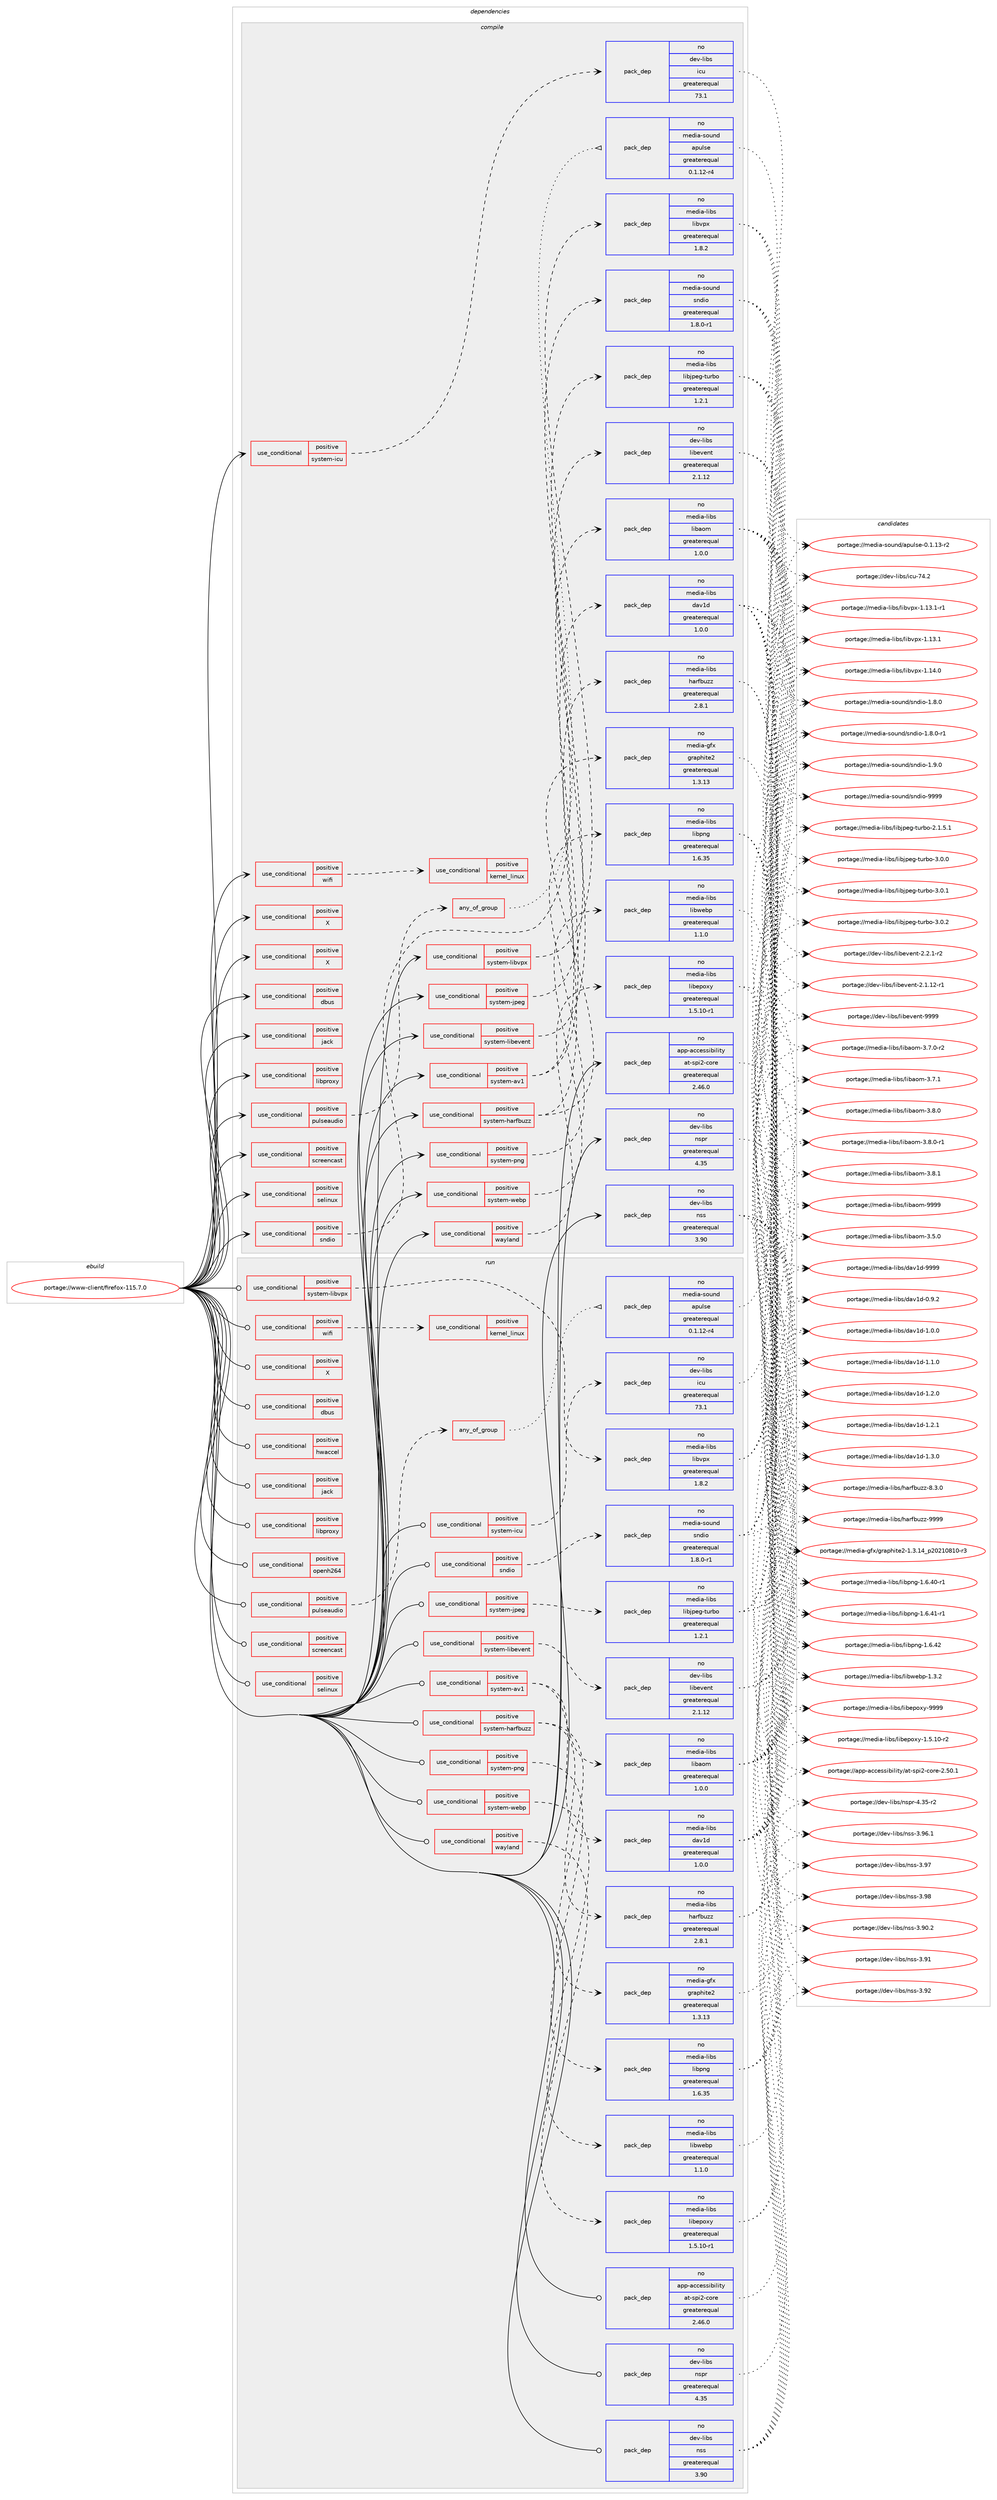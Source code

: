 digraph prolog {

# *************
# Graph options
# *************

newrank=true;
concentrate=true;
compound=true;
graph [rankdir=LR,fontname=Helvetica,fontsize=10,ranksep=1.5];#, ranksep=2.5, nodesep=0.2];
edge  [arrowhead=vee];
node  [fontname=Helvetica,fontsize=10];

# **********
# The ebuild
# **********

subgraph cluster_leftcol {
color=gray;
rank=same;
label=<<i>ebuild</i>>;
id [label="portage://www-client/firefox-115.7.0", color=red, width=4, href="../www-client/firefox-115.7.0.svg"];
}

# ****************
# The dependencies
# ****************

subgraph cluster_midcol {
color=gray;
label=<<i>dependencies</i>>;
subgraph cluster_compile {
fillcolor="#eeeeee";
style=filled;
label=<<i>compile</i>>;
subgraph cond16561 {
dependency25194 [label=<<TABLE BORDER="0" CELLBORDER="1" CELLSPACING="0" CELLPADDING="4"><TR><TD ROWSPAN="3" CELLPADDING="10">use_conditional</TD></TR><TR><TD>positive</TD></TR><TR><TD>X</TD></TR></TABLE>>, shape=none, color=red];
# *** BEGIN UNKNOWN DEPENDENCY TYPE (TODO) ***
# dependency25194 -> package_dependency(portage://www-client/firefox-115.7.0,install,no,virtual,opengl,none,[,,],[],[])
# *** END UNKNOWN DEPENDENCY TYPE (TODO) ***

# *** BEGIN UNKNOWN DEPENDENCY TYPE (TODO) ***
# dependency25194 -> package_dependency(portage://www-client/firefox-115.7.0,install,no,x11-libs,cairo,none,[,,],[],[use(enable(X),none)])
# *** END UNKNOWN DEPENDENCY TYPE (TODO) ***

# *** BEGIN UNKNOWN DEPENDENCY TYPE (TODO) ***
# dependency25194 -> package_dependency(portage://www-client/firefox-115.7.0,install,no,x11-libs,gtk+,none,[,,],[slot(3)],[use(enable(X),none)])
# *** END UNKNOWN DEPENDENCY TYPE (TODO) ***

# *** BEGIN UNKNOWN DEPENDENCY TYPE (TODO) ***
# dependency25194 -> package_dependency(portage://www-client/firefox-115.7.0,install,no,x11-libs,libX11,none,[,,],[],[])
# *** END UNKNOWN DEPENDENCY TYPE (TODO) ***

# *** BEGIN UNKNOWN DEPENDENCY TYPE (TODO) ***
# dependency25194 -> package_dependency(portage://www-client/firefox-115.7.0,install,no,x11-libs,libXcomposite,none,[,,],[],[])
# *** END UNKNOWN DEPENDENCY TYPE (TODO) ***

# *** BEGIN UNKNOWN DEPENDENCY TYPE (TODO) ***
# dependency25194 -> package_dependency(portage://www-client/firefox-115.7.0,install,no,x11-libs,libXdamage,none,[,,],[],[])
# *** END UNKNOWN DEPENDENCY TYPE (TODO) ***

# *** BEGIN UNKNOWN DEPENDENCY TYPE (TODO) ***
# dependency25194 -> package_dependency(portage://www-client/firefox-115.7.0,install,no,x11-libs,libXext,none,[,,],[],[])
# *** END UNKNOWN DEPENDENCY TYPE (TODO) ***

# *** BEGIN UNKNOWN DEPENDENCY TYPE (TODO) ***
# dependency25194 -> package_dependency(portage://www-client/firefox-115.7.0,install,no,x11-libs,libXfixes,none,[,,],[],[])
# *** END UNKNOWN DEPENDENCY TYPE (TODO) ***

# *** BEGIN UNKNOWN DEPENDENCY TYPE (TODO) ***
# dependency25194 -> package_dependency(portage://www-client/firefox-115.7.0,install,no,x11-libs,libxkbcommon,none,[,,],[],[use(enable(X),none)])
# *** END UNKNOWN DEPENDENCY TYPE (TODO) ***

# *** BEGIN UNKNOWN DEPENDENCY TYPE (TODO) ***
# dependency25194 -> package_dependency(portage://www-client/firefox-115.7.0,install,no,x11-libs,libXrandr,none,[,,],[],[])
# *** END UNKNOWN DEPENDENCY TYPE (TODO) ***

# *** BEGIN UNKNOWN DEPENDENCY TYPE (TODO) ***
# dependency25194 -> package_dependency(portage://www-client/firefox-115.7.0,install,no,x11-libs,libXtst,none,[,,],[],[])
# *** END UNKNOWN DEPENDENCY TYPE (TODO) ***

# *** BEGIN UNKNOWN DEPENDENCY TYPE (TODO) ***
# dependency25194 -> package_dependency(portage://www-client/firefox-115.7.0,install,no,x11-libs,libxcb,none,[,,],any_same_slot,[])
# *** END UNKNOWN DEPENDENCY TYPE (TODO) ***

}
id:e -> dependency25194:w [weight=20,style="solid",arrowhead="vee"];
subgraph cond16562 {
dependency25195 [label=<<TABLE BORDER="0" CELLBORDER="1" CELLSPACING="0" CELLPADDING="4"><TR><TD ROWSPAN="3" CELLPADDING="10">use_conditional</TD></TR><TR><TD>positive</TD></TR><TR><TD>X</TD></TR></TABLE>>, shape=none, color=red];
# *** BEGIN UNKNOWN DEPENDENCY TYPE (TODO) ***
# dependency25195 -> package_dependency(portage://www-client/firefox-115.7.0,install,no,x11-base,xorg-proto,none,[,,],[],[])
# *** END UNKNOWN DEPENDENCY TYPE (TODO) ***

# *** BEGIN UNKNOWN DEPENDENCY TYPE (TODO) ***
# dependency25195 -> package_dependency(portage://www-client/firefox-115.7.0,install,no,x11-libs,libICE,none,[,,],[],[])
# *** END UNKNOWN DEPENDENCY TYPE (TODO) ***

# *** BEGIN UNKNOWN DEPENDENCY TYPE (TODO) ***
# dependency25195 -> package_dependency(portage://www-client/firefox-115.7.0,install,no,x11-libs,libSM,none,[,,],[],[])
# *** END UNKNOWN DEPENDENCY TYPE (TODO) ***

}
id:e -> dependency25195:w [weight=20,style="solid",arrowhead="vee"];
subgraph cond16563 {
dependency25196 [label=<<TABLE BORDER="0" CELLBORDER="1" CELLSPACING="0" CELLPADDING="4"><TR><TD ROWSPAN="3" CELLPADDING="10">use_conditional</TD></TR><TR><TD>positive</TD></TR><TR><TD>dbus</TD></TR></TABLE>>, shape=none, color=red];
# *** BEGIN UNKNOWN DEPENDENCY TYPE (TODO) ***
# dependency25196 -> package_dependency(portage://www-client/firefox-115.7.0,install,no,dev-libs,dbus-glib,none,[,,],[],[])
# *** END UNKNOWN DEPENDENCY TYPE (TODO) ***

# *** BEGIN UNKNOWN DEPENDENCY TYPE (TODO) ***
# dependency25196 -> package_dependency(portage://www-client/firefox-115.7.0,install,no,sys-apps,dbus,none,[,,],[],[])
# *** END UNKNOWN DEPENDENCY TYPE (TODO) ***

}
id:e -> dependency25196:w [weight=20,style="solid",arrowhead="vee"];
subgraph cond16564 {
dependency25197 [label=<<TABLE BORDER="0" CELLBORDER="1" CELLSPACING="0" CELLPADDING="4"><TR><TD ROWSPAN="3" CELLPADDING="10">use_conditional</TD></TR><TR><TD>positive</TD></TR><TR><TD>jack</TD></TR></TABLE>>, shape=none, color=red];
# *** BEGIN UNKNOWN DEPENDENCY TYPE (TODO) ***
# dependency25197 -> package_dependency(portage://www-client/firefox-115.7.0,install,no,virtual,jack,none,[,,],[],[])
# *** END UNKNOWN DEPENDENCY TYPE (TODO) ***

}
id:e -> dependency25197:w [weight=20,style="solid",arrowhead="vee"];
subgraph cond16565 {
dependency25198 [label=<<TABLE BORDER="0" CELLBORDER="1" CELLSPACING="0" CELLPADDING="4"><TR><TD ROWSPAN="3" CELLPADDING="10">use_conditional</TD></TR><TR><TD>positive</TD></TR><TR><TD>libproxy</TD></TR></TABLE>>, shape=none, color=red];
# *** BEGIN UNKNOWN DEPENDENCY TYPE (TODO) ***
# dependency25198 -> package_dependency(portage://www-client/firefox-115.7.0,install,no,net-libs,libproxy,none,[,,],[],[])
# *** END UNKNOWN DEPENDENCY TYPE (TODO) ***

}
id:e -> dependency25198:w [weight=20,style="solid",arrowhead="vee"];
subgraph cond16566 {
dependency25199 [label=<<TABLE BORDER="0" CELLBORDER="1" CELLSPACING="0" CELLPADDING="4"><TR><TD ROWSPAN="3" CELLPADDING="10">use_conditional</TD></TR><TR><TD>positive</TD></TR><TR><TD>pulseaudio</TD></TR></TABLE>>, shape=none, color=red];
subgraph any300 {
dependency25200 [label=<<TABLE BORDER="0" CELLBORDER="1" CELLSPACING="0" CELLPADDING="4"><TR><TD CELLPADDING="10">any_of_group</TD></TR></TABLE>>, shape=none, color=red];# *** BEGIN UNKNOWN DEPENDENCY TYPE (TODO) ***
# dependency25200 -> package_dependency(portage://www-client/firefox-115.7.0,install,no,media-libs,libpulse,none,[,,],[],[])
# *** END UNKNOWN DEPENDENCY TYPE (TODO) ***

subgraph pack8324 {
dependency25201 [label=<<TABLE BORDER="0" CELLBORDER="1" CELLSPACING="0" CELLPADDING="4" WIDTH="220"><TR><TD ROWSPAN="6" CELLPADDING="30">pack_dep</TD></TR><TR><TD WIDTH="110">no</TD></TR><TR><TD>media-sound</TD></TR><TR><TD>apulse</TD></TR><TR><TD>greaterequal</TD></TR><TR><TD>0.1.12-r4</TD></TR></TABLE>>, shape=none, color=blue];
}
dependency25200:e -> dependency25201:w [weight=20,style="dotted",arrowhead="oinv"];
}
dependency25199:e -> dependency25200:w [weight=20,style="dashed",arrowhead="vee"];
}
id:e -> dependency25199:w [weight=20,style="solid",arrowhead="vee"];
subgraph cond16567 {
dependency25202 [label=<<TABLE BORDER="0" CELLBORDER="1" CELLSPACING="0" CELLPADDING="4"><TR><TD ROWSPAN="3" CELLPADDING="10">use_conditional</TD></TR><TR><TD>positive</TD></TR><TR><TD>screencast</TD></TR></TABLE>>, shape=none, color=red];
# *** BEGIN UNKNOWN DEPENDENCY TYPE (TODO) ***
# dependency25202 -> package_dependency(portage://www-client/firefox-115.7.0,install,no,media-video,pipewire,none,[,,],any_same_slot,[])
# *** END UNKNOWN DEPENDENCY TYPE (TODO) ***

}
id:e -> dependency25202:w [weight=20,style="solid",arrowhead="vee"];
subgraph cond16568 {
dependency25203 [label=<<TABLE BORDER="0" CELLBORDER="1" CELLSPACING="0" CELLPADDING="4"><TR><TD ROWSPAN="3" CELLPADDING="10">use_conditional</TD></TR><TR><TD>positive</TD></TR><TR><TD>selinux</TD></TR></TABLE>>, shape=none, color=red];
# *** BEGIN UNKNOWN DEPENDENCY TYPE (TODO) ***
# dependency25203 -> package_dependency(portage://www-client/firefox-115.7.0,install,no,sec-policy,selinux-mozilla,none,[,,],[],[])
# *** END UNKNOWN DEPENDENCY TYPE (TODO) ***

}
id:e -> dependency25203:w [weight=20,style="solid",arrowhead="vee"];
subgraph cond16569 {
dependency25204 [label=<<TABLE BORDER="0" CELLBORDER="1" CELLSPACING="0" CELLPADDING="4"><TR><TD ROWSPAN="3" CELLPADDING="10">use_conditional</TD></TR><TR><TD>positive</TD></TR><TR><TD>sndio</TD></TR></TABLE>>, shape=none, color=red];
subgraph pack8325 {
dependency25205 [label=<<TABLE BORDER="0" CELLBORDER="1" CELLSPACING="0" CELLPADDING="4" WIDTH="220"><TR><TD ROWSPAN="6" CELLPADDING="30">pack_dep</TD></TR><TR><TD WIDTH="110">no</TD></TR><TR><TD>media-sound</TD></TR><TR><TD>sndio</TD></TR><TR><TD>greaterequal</TD></TR><TR><TD>1.8.0-r1</TD></TR></TABLE>>, shape=none, color=blue];
}
dependency25204:e -> dependency25205:w [weight=20,style="dashed",arrowhead="vee"];
}
id:e -> dependency25204:w [weight=20,style="solid",arrowhead="vee"];
subgraph cond16570 {
dependency25206 [label=<<TABLE BORDER="0" CELLBORDER="1" CELLSPACING="0" CELLPADDING="4"><TR><TD ROWSPAN="3" CELLPADDING="10">use_conditional</TD></TR><TR><TD>positive</TD></TR><TR><TD>system-av1</TD></TR></TABLE>>, shape=none, color=red];
subgraph pack8326 {
dependency25207 [label=<<TABLE BORDER="0" CELLBORDER="1" CELLSPACING="0" CELLPADDING="4" WIDTH="220"><TR><TD ROWSPAN="6" CELLPADDING="30">pack_dep</TD></TR><TR><TD WIDTH="110">no</TD></TR><TR><TD>media-libs</TD></TR><TR><TD>dav1d</TD></TR><TR><TD>greaterequal</TD></TR><TR><TD>1.0.0</TD></TR></TABLE>>, shape=none, color=blue];
}
dependency25206:e -> dependency25207:w [weight=20,style="dashed",arrowhead="vee"];
subgraph pack8327 {
dependency25208 [label=<<TABLE BORDER="0" CELLBORDER="1" CELLSPACING="0" CELLPADDING="4" WIDTH="220"><TR><TD ROWSPAN="6" CELLPADDING="30">pack_dep</TD></TR><TR><TD WIDTH="110">no</TD></TR><TR><TD>media-libs</TD></TR><TR><TD>libaom</TD></TR><TR><TD>greaterequal</TD></TR><TR><TD>1.0.0</TD></TR></TABLE>>, shape=none, color=blue];
}
dependency25206:e -> dependency25208:w [weight=20,style="dashed",arrowhead="vee"];
}
id:e -> dependency25206:w [weight=20,style="solid",arrowhead="vee"];
subgraph cond16571 {
dependency25209 [label=<<TABLE BORDER="0" CELLBORDER="1" CELLSPACING="0" CELLPADDING="4"><TR><TD ROWSPAN="3" CELLPADDING="10">use_conditional</TD></TR><TR><TD>positive</TD></TR><TR><TD>system-harfbuzz</TD></TR></TABLE>>, shape=none, color=red];
subgraph pack8328 {
dependency25210 [label=<<TABLE BORDER="0" CELLBORDER="1" CELLSPACING="0" CELLPADDING="4" WIDTH="220"><TR><TD ROWSPAN="6" CELLPADDING="30">pack_dep</TD></TR><TR><TD WIDTH="110">no</TD></TR><TR><TD>media-gfx</TD></TR><TR><TD>graphite2</TD></TR><TR><TD>greaterequal</TD></TR><TR><TD>1.3.13</TD></TR></TABLE>>, shape=none, color=blue];
}
dependency25209:e -> dependency25210:w [weight=20,style="dashed",arrowhead="vee"];
subgraph pack8329 {
dependency25211 [label=<<TABLE BORDER="0" CELLBORDER="1" CELLSPACING="0" CELLPADDING="4" WIDTH="220"><TR><TD ROWSPAN="6" CELLPADDING="30">pack_dep</TD></TR><TR><TD WIDTH="110">no</TD></TR><TR><TD>media-libs</TD></TR><TR><TD>harfbuzz</TD></TR><TR><TD>greaterequal</TD></TR><TR><TD>2.8.1</TD></TR></TABLE>>, shape=none, color=blue];
}
dependency25209:e -> dependency25211:w [weight=20,style="dashed",arrowhead="vee"];
}
id:e -> dependency25209:w [weight=20,style="solid",arrowhead="vee"];
subgraph cond16572 {
dependency25212 [label=<<TABLE BORDER="0" CELLBORDER="1" CELLSPACING="0" CELLPADDING="4"><TR><TD ROWSPAN="3" CELLPADDING="10">use_conditional</TD></TR><TR><TD>positive</TD></TR><TR><TD>system-icu</TD></TR></TABLE>>, shape=none, color=red];
subgraph pack8330 {
dependency25213 [label=<<TABLE BORDER="0" CELLBORDER="1" CELLSPACING="0" CELLPADDING="4" WIDTH="220"><TR><TD ROWSPAN="6" CELLPADDING="30">pack_dep</TD></TR><TR><TD WIDTH="110">no</TD></TR><TR><TD>dev-libs</TD></TR><TR><TD>icu</TD></TR><TR><TD>greaterequal</TD></TR><TR><TD>73.1</TD></TR></TABLE>>, shape=none, color=blue];
}
dependency25212:e -> dependency25213:w [weight=20,style="dashed",arrowhead="vee"];
}
id:e -> dependency25212:w [weight=20,style="solid",arrowhead="vee"];
subgraph cond16573 {
dependency25214 [label=<<TABLE BORDER="0" CELLBORDER="1" CELLSPACING="0" CELLPADDING="4"><TR><TD ROWSPAN="3" CELLPADDING="10">use_conditional</TD></TR><TR><TD>positive</TD></TR><TR><TD>system-jpeg</TD></TR></TABLE>>, shape=none, color=red];
subgraph pack8331 {
dependency25215 [label=<<TABLE BORDER="0" CELLBORDER="1" CELLSPACING="0" CELLPADDING="4" WIDTH="220"><TR><TD ROWSPAN="6" CELLPADDING="30">pack_dep</TD></TR><TR><TD WIDTH="110">no</TD></TR><TR><TD>media-libs</TD></TR><TR><TD>libjpeg-turbo</TD></TR><TR><TD>greaterequal</TD></TR><TR><TD>1.2.1</TD></TR></TABLE>>, shape=none, color=blue];
}
dependency25214:e -> dependency25215:w [weight=20,style="dashed",arrowhead="vee"];
}
id:e -> dependency25214:w [weight=20,style="solid",arrowhead="vee"];
subgraph cond16574 {
dependency25216 [label=<<TABLE BORDER="0" CELLBORDER="1" CELLSPACING="0" CELLPADDING="4"><TR><TD ROWSPAN="3" CELLPADDING="10">use_conditional</TD></TR><TR><TD>positive</TD></TR><TR><TD>system-libevent</TD></TR></TABLE>>, shape=none, color=red];
subgraph pack8332 {
dependency25217 [label=<<TABLE BORDER="0" CELLBORDER="1" CELLSPACING="0" CELLPADDING="4" WIDTH="220"><TR><TD ROWSPAN="6" CELLPADDING="30">pack_dep</TD></TR><TR><TD WIDTH="110">no</TD></TR><TR><TD>dev-libs</TD></TR><TR><TD>libevent</TD></TR><TR><TD>greaterequal</TD></TR><TR><TD>2.1.12</TD></TR></TABLE>>, shape=none, color=blue];
}
dependency25216:e -> dependency25217:w [weight=20,style="dashed",arrowhead="vee"];
}
id:e -> dependency25216:w [weight=20,style="solid",arrowhead="vee"];
subgraph cond16575 {
dependency25218 [label=<<TABLE BORDER="0" CELLBORDER="1" CELLSPACING="0" CELLPADDING="4"><TR><TD ROWSPAN="3" CELLPADDING="10">use_conditional</TD></TR><TR><TD>positive</TD></TR><TR><TD>system-libvpx</TD></TR></TABLE>>, shape=none, color=red];
subgraph pack8333 {
dependency25219 [label=<<TABLE BORDER="0" CELLBORDER="1" CELLSPACING="0" CELLPADDING="4" WIDTH="220"><TR><TD ROWSPAN="6" CELLPADDING="30">pack_dep</TD></TR><TR><TD WIDTH="110">no</TD></TR><TR><TD>media-libs</TD></TR><TR><TD>libvpx</TD></TR><TR><TD>greaterequal</TD></TR><TR><TD>1.8.2</TD></TR></TABLE>>, shape=none, color=blue];
}
dependency25218:e -> dependency25219:w [weight=20,style="dashed",arrowhead="vee"];
}
id:e -> dependency25218:w [weight=20,style="solid",arrowhead="vee"];
subgraph cond16576 {
dependency25220 [label=<<TABLE BORDER="0" CELLBORDER="1" CELLSPACING="0" CELLPADDING="4"><TR><TD ROWSPAN="3" CELLPADDING="10">use_conditional</TD></TR><TR><TD>positive</TD></TR><TR><TD>system-png</TD></TR></TABLE>>, shape=none, color=red];
subgraph pack8334 {
dependency25221 [label=<<TABLE BORDER="0" CELLBORDER="1" CELLSPACING="0" CELLPADDING="4" WIDTH="220"><TR><TD ROWSPAN="6" CELLPADDING="30">pack_dep</TD></TR><TR><TD WIDTH="110">no</TD></TR><TR><TD>media-libs</TD></TR><TR><TD>libpng</TD></TR><TR><TD>greaterequal</TD></TR><TR><TD>1.6.35</TD></TR></TABLE>>, shape=none, color=blue];
}
dependency25220:e -> dependency25221:w [weight=20,style="dashed",arrowhead="vee"];
}
id:e -> dependency25220:w [weight=20,style="solid",arrowhead="vee"];
subgraph cond16577 {
dependency25222 [label=<<TABLE BORDER="0" CELLBORDER="1" CELLSPACING="0" CELLPADDING="4"><TR><TD ROWSPAN="3" CELLPADDING="10">use_conditional</TD></TR><TR><TD>positive</TD></TR><TR><TD>system-webp</TD></TR></TABLE>>, shape=none, color=red];
subgraph pack8335 {
dependency25223 [label=<<TABLE BORDER="0" CELLBORDER="1" CELLSPACING="0" CELLPADDING="4" WIDTH="220"><TR><TD ROWSPAN="6" CELLPADDING="30">pack_dep</TD></TR><TR><TD WIDTH="110">no</TD></TR><TR><TD>media-libs</TD></TR><TR><TD>libwebp</TD></TR><TR><TD>greaterequal</TD></TR><TR><TD>1.1.0</TD></TR></TABLE>>, shape=none, color=blue];
}
dependency25222:e -> dependency25223:w [weight=20,style="dashed",arrowhead="vee"];
}
id:e -> dependency25222:w [weight=20,style="solid",arrowhead="vee"];
subgraph cond16578 {
dependency25224 [label=<<TABLE BORDER="0" CELLBORDER="1" CELLSPACING="0" CELLPADDING="4"><TR><TD ROWSPAN="3" CELLPADDING="10">use_conditional</TD></TR><TR><TD>positive</TD></TR><TR><TD>wayland</TD></TR></TABLE>>, shape=none, color=red];
subgraph pack8336 {
dependency25225 [label=<<TABLE BORDER="0" CELLBORDER="1" CELLSPACING="0" CELLPADDING="4" WIDTH="220"><TR><TD ROWSPAN="6" CELLPADDING="30">pack_dep</TD></TR><TR><TD WIDTH="110">no</TD></TR><TR><TD>media-libs</TD></TR><TR><TD>libepoxy</TD></TR><TR><TD>greaterequal</TD></TR><TR><TD>1.5.10-r1</TD></TR></TABLE>>, shape=none, color=blue];
}
dependency25224:e -> dependency25225:w [weight=20,style="dashed",arrowhead="vee"];
# *** BEGIN UNKNOWN DEPENDENCY TYPE (TODO) ***
# dependency25224 -> package_dependency(portage://www-client/firefox-115.7.0,install,no,x11-libs,gtk+,none,[,,],[slot(3)],[use(enable(wayland),none)])
# *** END UNKNOWN DEPENDENCY TYPE (TODO) ***

# *** BEGIN UNKNOWN DEPENDENCY TYPE (TODO) ***
# dependency25224 -> package_dependency(portage://www-client/firefox-115.7.0,install,no,x11-libs,libxkbcommon,none,[,,],[],[use(enable(wayland),none)])
# *** END UNKNOWN DEPENDENCY TYPE (TODO) ***

}
id:e -> dependency25224:w [weight=20,style="solid",arrowhead="vee"];
subgraph cond16579 {
dependency25226 [label=<<TABLE BORDER="0" CELLBORDER="1" CELLSPACING="0" CELLPADDING="4"><TR><TD ROWSPAN="3" CELLPADDING="10">use_conditional</TD></TR><TR><TD>positive</TD></TR><TR><TD>wifi</TD></TR></TABLE>>, shape=none, color=red];
subgraph cond16580 {
dependency25227 [label=<<TABLE BORDER="0" CELLBORDER="1" CELLSPACING="0" CELLPADDING="4"><TR><TD ROWSPAN="3" CELLPADDING="10">use_conditional</TD></TR><TR><TD>positive</TD></TR><TR><TD>kernel_linux</TD></TR></TABLE>>, shape=none, color=red];
# *** BEGIN UNKNOWN DEPENDENCY TYPE (TODO) ***
# dependency25227 -> package_dependency(portage://www-client/firefox-115.7.0,install,no,dev-libs,dbus-glib,none,[,,],[],[])
# *** END UNKNOWN DEPENDENCY TYPE (TODO) ***

# *** BEGIN UNKNOWN DEPENDENCY TYPE (TODO) ***
# dependency25227 -> package_dependency(portage://www-client/firefox-115.7.0,install,no,net-misc,networkmanager,none,[,,],[],[])
# *** END UNKNOWN DEPENDENCY TYPE (TODO) ***

# *** BEGIN UNKNOWN DEPENDENCY TYPE (TODO) ***
# dependency25227 -> package_dependency(portage://www-client/firefox-115.7.0,install,no,sys-apps,dbus,none,[,,],[],[])
# *** END UNKNOWN DEPENDENCY TYPE (TODO) ***

}
dependency25226:e -> dependency25227:w [weight=20,style="dashed",arrowhead="vee"];
}
id:e -> dependency25226:w [weight=20,style="solid",arrowhead="vee"];
subgraph pack8337 {
dependency25228 [label=<<TABLE BORDER="0" CELLBORDER="1" CELLSPACING="0" CELLPADDING="4" WIDTH="220"><TR><TD ROWSPAN="6" CELLPADDING="30">pack_dep</TD></TR><TR><TD WIDTH="110">no</TD></TR><TR><TD>app-accessibility</TD></TR><TR><TD>at-spi2-core</TD></TR><TR><TD>greaterequal</TD></TR><TR><TD>2.46.0</TD></TR></TABLE>>, shape=none, color=blue];
}
id:e -> dependency25228:w [weight=20,style="solid",arrowhead="vee"];
# *** BEGIN UNKNOWN DEPENDENCY TYPE (TODO) ***
# id -> package_dependency(portage://www-client/firefox-115.7.0,install,no,dev-libs,expat,none,[,,],[],[])
# *** END UNKNOWN DEPENDENCY TYPE (TODO) ***

# *** BEGIN UNKNOWN DEPENDENCY TYPE (TODO) ***
# id -> package_dependency(portage://www-client/firefox-115.7.0,install,no,dev-libs,glib,none,[,,],[slot(2)],[])
# *** END UNKNOWN DEPENDENCY TYPE (TODO) ***

# *** BEGIN UNKNOWN DEPENDENCY TYPE (TODO) ***
# id -> package_dependency(portage://www-client/firefox-115.7.0,install,no,dev-libs,libffi,none,[,,],any_same_slot,[])
# *** END UNKNOWN DEPENDENCY TYPE (TODO) ***

subgraph pack8338 {
dependency25229 [label=<<TABLE BORDER="0" CELLBORDER="1" CELLSPACING="0" CELLPADDING="4" WIDTH="220"><TR><TD ROWSPAN="6" CELLPADDING="30">pack_dep</TD></TR><TR><TD WIDTH="110">no</TD></TR><TR><TD>dev-libs</TD></TR><TR><TD>nspr</TD></TR><TR><TD>greaterequal</TD></TR><TR><TD>4.35</TD></TR></TABLE>>, shape=none, color=blue];
}
id:e -> dependency25229:w [weight=20,style="solid",arrowhead="vee"];
subgraph pack8339 {
dependency25230 [label=<<TABLE BORDER="0" CELLBORDER="1" CELLSPACING="0" CELLPADDING="4" WIDTH="220"><TR><TD ROWSPAN="6" CELLPADDING="30">pack_dep</TD></TR><TR><TD WIDTH="110">no</TD></TR><TR><TD>dev-libs</TD></TR><TR><TD>nss</TD></TR><TR><TD>greaterequal</TD></TR><TR><TD>3.90</TD></TR></TABLE>>, shape=none, color=blue];
}
id:e -> dependency25230:w [weight=20,style="solid",arrowhead="vee"];
# *** BEGIN UNKNOWN DEPENDENCY TYPE (TODO) ***
# id -> package_dependency(portage://www-client/firefox-115.7.0,install,no,media-libs,alsa-lib,none,[,,],[],[])
# *** END UNKNOWN DEPENDENCY TYPE (TODO) ***

# *** BEGIN UNKNOWN DEPENDENCY TYPE (TODO) ***
# id -> package_dependency(portage://www-client/firefox-115.7.0,install,no,media-libs,fontconfig,none,[,,],[],[])
# *** END UNKNOWN DEPENDENCY TYPE (TODO) ***

# *** BEGIN UNKNOWN DEPENDENCY TYPE (TODO) ***
# id -> package_dependency(portage://www-client/firefox-115.7.0,install,no,media-libs,freetype,none,[,,],[],[])
# *** END UNKNOWN DEPENDENCY TYPE (TODO) ***

# *** BEGIN UNKNOWN DEPENDENCY TYPE (TODO) ***
# id -> package_dependency(portage://www-client/firefox-115.7.0,install,no,media-libs,mesa,none,[,,],[],[])
# *** END UNKNOWN DEPENDENCY TYPE (TODO) ***

# *** BEGIN UNKNOWN DEPENDENCY TYPE (TODO) ***
# id -> package_dependency(portage://www-client/firefox-115.7.0,install,no,media-video,ffmpeg,none,[,,],[],[])
# *** END UNKNOWN DEPENDENCY TYPE (TODO) ***

# *** BEGIN UNKNOWN DEPENDENCY TYPE (TODO) ***
# id -> package_dependency(portage://www-client/firefox-115.7.0,install,no,sys-libs,zlib,none,[,,],[],[])
# *** END UNKNOWN DEPENDENCY TYPE (TODO) ***

# *** BEGIN UNKNOWN DEPENDENCY TYPE (TODO) ***
# id -> package_dependency(portage://www-client/firefox-115.7.0,install,no,virtual,freedesktop-icon-theme,none,[,,],[],[])
# *** END UNKNOWN DEPENDENCY TYPE (TODO) ***

# *** BEGIN UNKNOWN DEPENDENCY TYPE (TODO) ***
# id -> package_dependency(portage://www-client/firefox-115.7.0,install,no,x11-libs,cairo,none,[,,],[],[])
# *** END UNKNOWN DEPENDENCY TYPE (TODO) ***

# *** BEGIN UNKNOWN DEPENDENCY TYPE (TODO) ***
# id -> package_dependency(portage://www-client/firefox-115.7.0,install,no,x11-libs,gdk-pixbuf,none,[,,],[],[])
# *** END UNKNOWN DEPENDENCY TYPE (TODO) ***

# *** BEGIN UNKNOWN DEPENDENCY TYPE (TODO) ***
# id -> package_dependency(portage://www-client/firefox-115.7.0,install,no,x11-libs,pango,none,[,,],[],[])
# *** END UNKNOWN DEPENDENCY TYPE (TODO) ***

# *** BEGIN UNKNOWN DEPENDENCY TYPE (TODO) ***
# id -> package_dependency(portage://www-client/firefox-115.7.0,install,no,x11-libs,pixman,none,[,,],[],[])
# *** END UNKNOWN DEPENDENCY TYPE (TODO) ***

# *** BEGIN UNKNOWN DEPENDENCY TYPE (TODO) ***
# id -> package_dependency(portage://www-client/firefox-115.7.0,install,strong,sys-devel,llvm,none,[,,],[slot(0)],[])
# *** END UNKNOWN DEPENDENCY TYPE (TODO) ***

# *** BEGIN UNKNOWN DEPENDENCY TYPE (TODO) ***
# id -> package_dependency(portage://www-client/firefox-115.7.0,install,weak,www-client,firefox,none,[,,],[slot(0)],[])
# *** END UNKNOWN DEPENDENCY TYPE (TODO) ***

# *** BEGIN UNKNOWN DEPENDENCY TYPE (TODO) ***
# id -> package_dependency(portage://www-client/firefox-115.7.0,install,weak,www-client,firefox,none,[,,],[slot(rapid)],[])
# *** END UNKNOWN DEPENDENCY TYPE (TODO) ***

}
subgraph cluster_compileandrun {
fillcolor="#eeeeee";
style=filled;
label=<<i>compile and run</i>>;
}
subgraph cluster_run {
fillcolor="#eeeeee";
style=filled;
label=<<i>run</i>>;
subgraph cond16581 {
dependency25231 [label=<<TABLE BORDER="0" CELLBORDER="1" CELLSPACING="0" CELLPADDING="4"><TR><TD ROWSPAN="3" CELLPADDING="10">use_conditional</TD></TR><TR><TD>positive</TD></TR><TR><TD>X</TD></TR></TABLE>>, shape=none, color=red];
# *** BEGIN UNKNOWN DEPENDENCY TYPE (TODO) ***
# dependency25231 -> package_dependency(portage://www-client/firefox-115.7.0,run,no,virtual,opengl,none,[,,],[],[])
# *** END UNKNOWN DEPENDENCY TYPE (TODO) ***

# *** BEGIN UNKNOWN DEPENDENCY TYPE (TODO) ***
# dependency25231 -> package_dependency(portage://www-client/firefox-115.7.0,run,no,x11-libs,cairo,none,[,,],[],[use(enable(X),none)])
# *** END UNKNOWN DEPENDENCY TYPE (TODO) ***

# *** BEGIN UNKNOWN DEPENDENCY TYPE (TODO) ***
# dependency25231 -> package_dependency(portage://www-client/firefox-115.7.0,run,no,x11-libs,gtk+,none,[,,],[slot(3)],[use(enable(X),none)])
# *** END UNKNOWN DEPENDENCY TYPE (TODO) ***

# *** BEGIN UNKNOWN DEPENDENCY TYPE (TODO) ***
# dependency25231 -> package_dependency(portage://www-client/firefox-115.7.0,run,no,x11-libs,libX11,none,[,,],[],[])
# *** END UNKNOWN DEPENDENCY TYPE (TODO) ***

# *** BEGIN UNKNOWN DEPENDENCY TYPE (TODO) ***
# dependency25231 -> package_dependency(portage://www-client/firefox-115.7.0,run,no,x11-libs,libXcomposite,none,[,,],[],[])
# *** END UNKNOWN DEPENDENCY TYPE (TODO) ***

# *** BEGIN UNKNOWN DEPENDENCY TYPE (TODO) ***
# dependency25231 -> package_dependency(portage://www-client/firefox-115.7.0,run,no,x11-libs,libXdamage,none,[,,],[],[])
# *** END UNKNOWN DEPENDENCY TYPE (TODO) ***

# *** BEGIN UNKNOWN DEPENDENCY TYPE (TODO) ***
# dependency25231 -> package_dependency(portage://www-client/firefox-115.7.0,run,no,x11-libs,libXext,none,[,,],[],[])
# *** END UNKNOWN DEPENDENCY TYPE (TODO) ***

# *** BEGIN UNKNOWN DEPENDENCY TYPE (TODO) ***
# dependency25231 -> package_dependency(portage://www-client/firefox-115.7.0,run,no,x11-libs,libXfixes,none,[,,],[],[])
# *** END UNKNOWN DEPENDENCY TYPE (TODO) ***

# *** BEGIN UNKNOWN DEPENDENCY TYPE (TODO) ***
# dependency25231 -> package_dependency(portage://www-client/firefox-115.7.0,run,no,x11-libs,libxkbcommon,none,[,,],[],[use(enable(X),none)])
# *** END UNKNOWN DEPENDENCY TYPE (TODO) ***

# *** BEGIN UNKNOWN DEPENDENCY TYPE (TODO) ***
# dependency25231 -> package_dependency(portage://www-client/firefox-115.7.0,run,no,x11-libs,libXrandr,none,[,,],[],[])
# *** END UNKNOWN DEPENDENCY TYPE (TODO) ***

# *** BEGIN UNKNOWN DEPENDENCY TYPE (TODO) ***
# dependency25231 -> package_dependency(portage://www-client/firefox-115.7.0,run,no,x11-libs,libXtst,none,[,,],[],[])
# *** END UNKNOWN DEPENDENCY TYPE (TODO) ***

# *** BEGIN UNKNOWN DEPENDENCY TYPE (TODO) ***
# dependency25231 -> package_dependency(portage://www-client/firefox-115.7.0,run,no,x11-libs,libxcb,none,[,,],any_same_slot,[])
# *** END UNKNOWN DEPENDENCY TYPE (TODO) ***

}
id:e -> dependency25231:w [weight=20,style="solid",arrowhead="odot"];
subgraph cond16582 {
dependency25232 [label=<<TABLE BORDER="0" CELLBORDER="1" CELLSPACING="0" CELLPADDING="4"><TR><TD ROWSPAN="3" CELLPADDING="10">use_conditional</TD></TR><TR><TD>positive</TD></TR><TR><TD>dbus</TD></TR></TABLE>>, shape=none, color=red];
# *** BEGIN UNKNOWN DEPENDENCY TYPE (TODO) ***
# dependency25232 -> package_dependency(portage://www-client/firefox-115.7.0,run,no,dev-libs,dbus-glib,none,[,,],[],[])
# *** END UNKNOWN DEPENDENCY TYPE (TODO) ***

# *** BEGIN UNKNOWN DEPENDENCY TYPE (TODO) ***
# dependency25232 -> package_dependency(portage://www-client/firefox-115.7.0,run,no,sys-apps,dbus,none,[,,],[],[])
# *** END UNKNOWN DEPENDENCY TYPE (TODO) ***

}
id:e -> dependency25232:w [weight=20,style="solid",arrowhead="odot"];
subgraph cond16583 {
dependency25233 [label=<<TABLE BORDER="0" CELLBORDER="1" CELLSPACING="0" CELLPADDING="4"><TR><TD ROWSPAN="3" CELLPADDING="10">use_conditional</TD></TR><TR><TD>positive</TD></TR><TR><TD>hwaccel</TD></TR></TABLE>>, shape=none, color=red];
# *** BEGIN UNKNOWN DEPENDENCY TYPE (TODO) ***
# dependency25233 -> package_dependency(portage://www-client/firefox-115.7.0,run,no,media-video,libva-utils,none,[,,],[],[])
# *** END UNKNOWN DEPENDENCY TYPE (TODO) ***

# *** BEGIN UNKNOWN DEPENDENCY TYPE (TODO) ***
# dependency25233 -> package_dependency(portage://www-client/firefox-115.7.0,run,no,sys-apps,pciutils,none,[,,],[],[])
# *** END UNKNOWN DEPENDENCY TYPE (TODO) ***

}
id:e -> dependency25233:w [weight=20,style="solid",arrowhead="odot"];
subgraph cond16584 {
dependency25234 [label=<<TABLE BORDER="0" CELLBORDER="1" CELLSPACING="0" CELLPADDING="4"><TR><TD ROWSPAN="3" CELLPADDING="10">use_conditional</TD></TR><TR><TD>positive</TD></TR><TR><TD>jack</TD></TR></TABLE>>, shape=none, color=red];
# *** BEGIN UNKNOWN DEPENDENCY TYPE (TODO) ***
# dependency25234 -> package_dependency(portage://www-client/firefox-115.7.0,run,no,virtual,jack,none,[,,],[],[])
# *** END UNKNOWN DEPENDENCY TYPE (TODO) ***

}
id:e -> dependency25234:w [weight=20,style="solid",arrowhead="odot"];
subgraph cond16585 {
dependency25235 [label=<<TABLE BORDER="0" CELLBORDER="1" CELLSPACING="0" CELLPADDING="4"><TR><TD ROWSPAN="3" CELLPADDING="10">use_conditional</TD></TR><TR><TD>positive</TD></TR><TR><TD>libproxy</TD></TR></TABLE>>, shape=none, color=red];
# *** BEGIN UNKNOWN DEPENDENCY TYPE (TODO) ***
# dependency25235 -> package_dependency(portage://www-client/firefox-115.7.0,run,no,net-libs,libproxy,none,[,,],[],[])
# *** END UNKNOWN DEPENDENCY TYPE (TODO) ***

}
id:e -> dependency25235:w [weight=20,style="solid",arrowhead="odot"];
subgraph cond16586 {
dependency25236 [label=<<TABLE BORDER="0" CELLBORDER="1" CELLSPACING="0" CELLPADDING="4"><TR><TD ROWSPAN="3" CELLPADDING="10">use_conditional</TD></TR><TR><TD>positive</TD></TR><TR><TD>openh264</TD></TR></TABLE>>, shape=none, color=red];
# *** BEGIN UNKNOWN DEPENDENCY TYPE (TODO) ***
# dependency25236 -> package_dependency(portage://www-client/firefox-115.7.0,run,no,media-libs,openh264,none,[,,],any_different_slot,[use(enable(plugin),none)])
# *** END UNKNOWN DEPENDENCY TYPE (TODO) ***

}
id:e -> dependency25236:w [weight=20,style="solid",arrowhead="odot"];
subgraph cond16587 {
dependency25237 [label=<<TABLE BORDER="0" CELLBORDER="1" CELLSPACING="0" CELLPADDING="4"><TR><TD ROWSPAN="3" CELLPADDING="10">use_conditional</TD></TR><TR><TD>positive</TD></TR><TR><TD>pulseaudio</TD></TR></TABLE>>, shape=none, color=red];
subgraph any301 {
dependency25238 [label=<<TABLE BORDER="0" CELLBORDER="1" CELLSPACING="0" CELLPADDING="4"><TR><TD CELLPADDING="10">any_of_group</TD></TR></TABLE>>, shape=none, color=red];# *** BEGIN UNKNOWN DEPENDENCY TYPE (TODO) ***
# dependency25238 -> package_dependency(portage://www-client/firefox-115.7.0,run,no,media-libs,libpulse,none,[,,],[],[])
# *** END UNKNOWN DEPENDENCY TYPE (TODO) ***

subgraph pack8340 {
dependency25239 [label=<<TABLE BORDER="0" CELLBORDER="1" CELLSPACING="0" CELLPADDING="4" WIDTH="220"><TR><TD ROWSPAN="6" CELLPADDING="30">pack_dep</TD></TR><TR><TD WIDTH="110">no</TD></TR><TR><TD>media-sound</TD></TR><TR><TD>apulse</TD></TR><TR><TD>greaterequal</TD></TR><TR><TD>0.1.12-r4</TD></TR></TABLE>>, shape=none, color=blue];
}
dependency25238:e -> dependency25239:w [weight=20,style="dotted",arrowhead="oinv"];
}
dependency25237:e -> dependency25238:w [weight=20,style="dashed",arrowhead="vee"];
}
id:e -> dependency25237:w [weight=20,style="solid",arrowhead="odot"];
subgraph cond16588 {
dependency25240 [label=<<TABLE BORDER="0" CELLBORDER="1" CELLSPACING="0" CELLPADDING="4"><TR><TD ROWSPAN="3" CELLPADDING="10">use_conditional</TD></TR><TR><TD>positive</TD></TR><TR><TD>screencast</TD></TR></TABLE>>, shape=none, color=red];
# *** BEGIN UNKNOWN DEPENDENCY TYPE (TODO) ***
# dependency25240 -> package_dependency(portage://www-client/firefox-115.7.0,run,no,media-video,pipewire,none,[,,],any_same_slot,[])
# *** END UNKNOWN DEPENDENCY TYPE (TODO) ***

}
id:e -> dependency25240:w [weight=20,style="solid",arrowhead="odot"];
subgraph cond16589 {
dependency25241 [label=<<TABLE BORDER="0" CELLBORDER="1" CELLSPACING="0" CELLPADDING="4"><TR><TD ROWSPAN="3" CELLPADDING="10">use_conditional</TD></TR><TR><TD>positive</TD></TR><TR><TD>selinux</TD></TR></TABLE>>, shape=none, color=red];
# *** BEGIN UNKNOWN DEPENDENCY TYPE (TODO) ***
# dependency25241 -> package_dependency(portage://www-client/firefox-115.7.0,run,no,sec-policy,selinux-mozilla,none,[,,],[],[])
# *** END UNKNOWN DEPENDENCY TYPE (TODO) ***

}
id:e -> dependency25241:w [weight=20,style="solid",arrowhead="odot"];
subgraph cond16590 {
dependency25242 [label=<<TABLE BORDER="0" CELLBORDER="1" CELLSPACING="0" CELLPADDING="4"><TR><TD ROWSPAN="3" CELLPADDING="10">use_conditional</TD></TR><TR><TD>positive</TD></TR><TR><TD>sndio</TD></TR></TABLE>>, shape=none, color=red];
subgraph pack8341 {
dependency25243 [label=<<TABLE BORDER="0" CELLBORDER="1" CELLSPACING="0" CELLPADDING="4" WIDTH="220"><TR><TD ROWSPAN="6" CELLPADDING="30">pack_dep</TD></TR><TR><TD WIDTH="110">no</TD></TR><TR><TD>media-sound</TD></TR><TR><TD>sndio</TD></TR><TR><TD>greaterequal</TD></TR><TR><TD>1.8.0-r1</TD></TR></TABLE>>, shape=none, color=blue];
}
dependency25242:e -> dependency25243:w [weight=20,style="dashed",arrowhead="vee"];
}
id:e -> dependency25242:w [weight=20,style="solid",arrowhead="odot"];
subgraph cond16591 {
dependency25244 [label=<<TABLE BORDER="0" CELLBORDER="1" CELLSPACING="0" CELLPADDING="4"><TR><TD ROWSPAN="3" CELLPADDING="10">use_conditional</TD></TR><TR><TD>positive</TD></TR><TR><TD>system-av1</TD></TR></TABLE>>, shape=none, color=red];
subgraph pack8342 {
dependency25245 [label=<<TABLE BORDER="0" CELLBORDER="1" CELLSPACING="0" CELLPADDING="4" WIDTH="220"><TR><TD ROWSPAN="6" CELLPADDING="30">pack_dep</TD></TR><TR><TD WIDTH="110">no</TD></TR><TR><TD>media-libs</TD></TR><TR><TD>dav1d</TD></TR><TR><TD>greaterequal</TD></TR><TR><TD>1.0.0</TD></TR></TABLE>>, shape=none, color=blue];
}
dependency25244:e -> dependency25245:w [weight=20,style="dashed",arrowhead="vee"];
subgraph pack8343 {
dependency25246 [label=<<TABLE BORDER="0" CELLBORDER="1" CELLSPACING="0" CELLPADDING="4" WIDTH="220"><TR><TD ROWSPAN="6" CELLPADDING="30">pack_dep</TD></TR><TR><TD WIDTH="110">no</TD></TR><TR><TD>media-libs</TD></TR><TR><TD>libaom</TD></TR><TR><TD>greaterequal</TD></TR><TR><TD>1.0.0</TD></TR></TABLE>>, shape=none, color=blue];
}
dependency25244:e -> dependency25246:w [weight=20,style="dashed",arrowhead="vee"];
}
id:e -> dependency25244:w [weight=20,style="solid",arrowhead="odot"];
subgraph cond16592 {
dependency25247 [label=<<TABLE BORDER="0" CELLBORDER="1" CELLSPACING="0" CELLPADDING="4"><TR><TD ROWSPAN="3" CELLPADDING="10">use_conditional</TD></TR><TR><TD>positive</TD></TR><TR><TD>system-harfbuzz</TD></TR></TABLE>>, shape=none, color=red];
subgraph pack8344 {
dependency25248 [label=<<TABLE BORDER="0" CELLBORDER="1" CELLSPACING="0" CELLPADDING="4" WIDTH="220"><TR><TD ROWSPAN="6" CELLPADDING="30">pack_dep</TD></TR><TR><TD WIDTH="110">no</TD></TR><TR><TD>media-gfx</TD></TR><TR><TD>graphite2</TD></TR><TR><TD>greaterequal</TD></TR><TR><TD>1.3.13</TD></TR></TABLE>>, shape=none, color=blue];
}
dependency25247:e -> dependency25248:w [weight=20,style="dashed",arrowhead="vee"];
subgraph pack8345 {
dependency25249 [label=<<TABLE BORDER="0" CELLBORDER="1" CELLSPACING="0" CELLPADDING="4" WIDTH="220"><TR><TD ROWSPAN="6" CELLPADDING="30">pack_dep</TD></TR><TR><TD WIDTH="110">no</TD></TR><TR><TD>media-libs</TD></TR><TR><TD>harfbuzz</TD></TR><TR><TD>greaterequal</TD></TR><TR><TD>2.8.1</TD></TR></TABLE>>, shape=none, color=blue];
}
dependency25247:e -> dependency25249:w [weight=20,style="dashed",arrowhead="vee"];
}
id:e -> dependency25247:w [weight=20,style="solid",arrowhead="odot"];
subgraph cond16593 {
dependency25250 [label=<<TABLE BORDER="0" CELLBORDER="1" CELLSPACING="0" CELLPADDING="4"><TR><TD ROWSPAN="3" CELLPADDING="10">use_conditional</TD></TR><TR><TD>positive</TD></TR><TR><TD>system-icu</TD></TR></TABLE>>, shape=none, color=red];
subgraph pack8346 {
dependency25251 [label=<<TABLE BORDER="0" CELLBORDER="1" CELLSPACING="0" CELLPADDING="4" WIDTH="220"><TR><TD ROWSPAN="6" CELLPADDING="30">pack_dep</TD></TR><TR><TD WIDTH="110">no</TD></TR><TR><TD>dev-libs</TD></TR><TR><TD>icu</TD></TR><TR><TD>greaterequal</TD></TR><TR><TD>73.1</TD></TR></TABLE>>, shape=none, color=blue];
}
dependency25250:e -> dependency25251:w [weight=20,style="dashed",arrowhead="vee"];
}
id:e -> dependency25250:w [weight=20,style="solid",arrowhead="odot"];
subgraph cond16594 {
dependency25252 [label=<<TABLE BORDER="0" CELLBORDER="1" CELLSPACING="0" CELLPADDING="4"><TR><TD ROWSPAN="3" CELLPADDING="10">use_conditional</TD></TR><TR><TD>positive</TD></TR><TR><TD>system-jpeg</TD></TR></TABLE>>, shape=none, color=red];
subgraph pack8347 {
dependency25253 [label=<<TABLE BORDER="0" CELLBORDER="1" CELLSPACING="0" CELLPADDING="4" WIDTH="220"><TR><TD ROWSPAN="6" CELLPADDING="30">pack_dep</TD></TR><TR><TD WIDTH="110">no</TD></TR><TR><TD>media-libs</TD></TR><TR><TD>libjpeg-turbo</TD></TR><TR><TD>greaterequal</TD></TR><TR><TD>1.2.1</TD></TR></TABLE>>, shape=none, color=blue];
}
dependency25252:e -> dependency25253:w [weight=20,style="dashed",arrowhead="vee"];
}
id:e -> dependency25252:w [weight=20,style="solid",arrowhead="odot"];
subgraph cond16595 {
dependency25254 [label=<<TABLE BORDER="0" CELLBORDER="1" CELLSPACING="0" CELLPADDING="4"><TR><TD ROWSPAN="3" CELLPADDING="10">use_conditional</TD></TR><TR><TD>positive</TD></TR><TR><TD>system-libevent</TD></TR></TABLE>>, shape=none, color=red];
subgraph pack8348 {
dependency25255 [label=<<TABLE BORDER="0" CELLBORDER="1" CELLSPACING="0" CELLPADDING="4" WIDTH="220"><TR><TD ROWSPAN="6" CELLPADDING="30">pack_dep</TD></TR><TR><TD WIDTH="110">no</TD></TR><TR><TD>dev-libs</TD></TR><TR><TD>libevent</TD></TR><TR><TD>greaterequal</TD></TR><TR><TD>2.1.12</TD></TR></TABLE>>, shape=none, color=blue];
}
dependency25254:e -> dependency25255:w [weight=20,style="dashed",arrowhead="vee"];
}
id:e -> dependency25254:w [weight=20,style="solid",arrowhead="odot"];
subgraph cond16596 {
dependency25256 [label=<<TABLE BORDER="0" CELLBORDER="1" CELLSPACING="0" CELLPADDING="4"><TR><TD ROWSPAN="3" CELLPADDING="10">use_conditional</TD></TR><TR><TD>positive</TD></TR><TR><TD>system-libvpx</TD></TR></TABLE>>, shape=none, color=red];
subgraph pack8349 {
dependency25257 [label=<<TABLE BORDER="0" CELLBORDER="1" CELLSPACING="0" CELLPADDING="4" WIDTH="220"><TR><TD ROWSPAN="6" CELLPADDING="30">pack_dep</TD></TR><TR><TD WIDTH="110">no</TD></TR><TR><TD>media-libs</TD></TR><TR><TD>libvpx</TD></TR><TR><TD>greaterequal</TD></TR><TR><TD>1.8.2</TD></TR></TABLE>>, shape=none, color=blue];
}
dependency25256:e -> dependency25257:w [weight=20,style="dashed",arrowhead="vee"];
}
id:e -> dependency25256:w [weight=20,style="solid",arrowhead="odot"];
subgraph cond16597 {
dependency25258 [label=<<TABLE BORDER="0" CELLBORDER="1" CELLSPACING="0" CELLPADDING="4"><TR><TD ROWSPAN="3" CELLPADDING="10">use_conditional</TD></TR><TR><TD>positive</TD></TR><TR><TD>system-png</TD></TR></TABLE>>, shape=none, color=red];
subgraph pack8350 {
dependency25259 [label=<<TABLE BORDER="0" CELLBORDER="1" CELLSPACING="0" CELLPADDING="4" WIDTH="220"><TR><TD ROWSPAN="6" CELLPADDING="30">pack_dep</TD></TR><TR><TD WIDTH="110">no</TD></TR><TR><TD>media-libs</TD></TR><TR><TD>libpng</TD></TR><TR><TD>greaterequal</TD></TR><TR><TD>1.6.35</TD></TR></TABLE>>, shape=none, color=blue];
}
dependency25258:e -> dependency25259:w [weight=20,style="dashed",arrowhead="vee"];
}
id:e -> dependency25258:w [weight=20,style="solid",arrowhead="odot"];
subgraph cond16598 {
dependency25260 [label=<<TABLE BORDER="0" CELLBORDER="1" CELLSPACING="0" CELLPADDING="4"><TR><TD ROWSPAN="3" CELLPADDING="10">use_conditional</TD></TR><TR><TD>positive</TD></TR><TR><TD>system-webp</TD></TR></TABLE>>, shape=none, color=red];
subgraph pack8351 {
dependency25261 [label=<<TABLE BORDER="0" CELLBORDER="1" CELLSPACING="0" CELLPADDING="4" WIDTH="220"><TR><TD ROWSPAN="6" CELLPADDING="30">pack_dep</TD></TR><TR><TD WIDTH="110">no</TD></TR><TR><TD>media-libs</TD></TR><TR><TD>libwebp</TD></TR><TR><TD>greaterequal</TD></TR><TR><TD>1.1.0</TD></TR></TABLE>>, shape=none, color=blue];
}
dependency25260:e -> dependency25261:w [weight=20,style="dashed",arrowhead="vee"];
}
id:e -> dependency25260:w [weight=20,style="solid",arrowhead="odot"];
subgraph cond16599 {
dependency25262 [label=<<TABLE BORDER="0" CELLBORDER="1" CELLSPACING="0" CELLPADDING="4"><TR><TD ROWSPAN="3" CELLPADDING="10">use_conditional</TD></TR><TR><TD>positive</TD></TR><TR><TD>wayland</TD></TR></TABLE>>, shape=none, color=red];
subgraph pack8352 {
dependency25263 [label=<<TABLE BORDER="0" CELLBORDER="1" CELLSPACING="0" CELLPADDING="4" WIDTH="220"><TR><TD ROWSPAN="6" CELLPADDING="30">pack_dep</TD></TR><TR><TD WIDTH="110">no</TD></TR><TR><TD>media-libs</TD></TR><TR><TD>libepoxy</TD></TR><TR><TD>greaterequal</TD></TR><TR><TD>1.5.10-r1</TD></TR></TABLE>>, shape=none, color=blue];
}
dependency25262:e -> dependency25263:w [weight=20,style="dashed",arrowhead="vee"];
# *** BEGIN UNKNOWN DEPENDENCY TYPE (TODO) ***
# dependency25262 -> package_dependency(portage://www-client/firefox-115.7.0,run,no,x11-libs,gtk+,none,[,,],[slot(3)],[use(enable(wayland),none)])
# *** END UNKNOWN DEPENDENCY TYPE (TODO) ***

# *** BEGIN UNKNOWN DEPENDENCY TYPE (TODO) ***
# dependency25262 -> package_dependency(portage://www-client/firefox-115.7.0,run,no,x11-libs,libxkbcommon,none,[,,],[],[use(enable(wayland),none)])
# *** END UNKNOWN DEPENDENCY TYPE (TODO) ***

}
id:e -> dependency25262:w [weight=20,style="solid",arrowhead="odot"];
subgraph cond16600 {
dependency25264 [label=<<TABLE BORDER="0" CELLBORDER="1" CELLSPACING="0" CELLPADDING="4"><TR><TD ROWSPAN="3" CELLPADDING="10">use_conditional</TD></TR><TR><TD>positive</TD></TR><TR><TD>wifi</TD></TR></TABLE>>, shape=none, color=red];
subgraph cond16601 {
dependency25265 [label=<<TABLE BORDER="0" CELLBORDER="1" CELLSPACING="0" CELLPADDING="4"><TR><TD ROWSPAN="3" CELLPADDING="10">use_conditional</TD></TR><TR><TD>positive</TD></TR><TR><TD>kernel_linux</TD></TR></TABLE>>, shape=none, color=red];
# *** BEGIN UNKNOWN DEPENDENCY TYPE (TODO) ***
# dependency25265 -> package_dependency(portage://www-client/firefox-115.7.0,run,no,dev-libs,dbus-glib,none,[,,],[],[])
# *** END UNKNOWN DEPENDENCY TYPE (TODO) ***

# *** BEGIN UNKNOWN DEPENDENCY TYPE (TODO) ***
# dependency25265 -> package_dependency(portage://www-client/firefox-115.7.0,run,no,net-misc,networkmanager,none,[,,],[],[])
# *** END UNKNOWN DEPENDENCY TYPE (TODO) ***

# *** BEGIN UNKNOWN DEPENDENCY TYPE (TODO) ***
# dependency25265 -> package_dependency(portage://www-client/firefox-115.7.0,run,no,sys-apps,dbus,none,[,,],[],[])
# *** END UNKNOWN DEPENDENCY TYPE (TODO) ***

}
dependency25264:e -> dependency25265:w [weight=20,style="dashed",arrowhead="vee"];
}
id:e -> dependency25264:w [weight=20,style="solid",arrowhead="odot"];
subgraph pack8353 {
dependency25266 [label=<<TABLE BORDER="0" CELLBORDER="1" CELLSPACING="0" CELLPADDING="4" WIDTH="220"><TR><TD ROWSPAN="6" CELLPADDING="30">pack_dep</TD></TR><TR><TD WIDTH="110">no</TD></TR><TR><TD>app-accessibility</TD></TR><TR><TD>at-spi2-core</TD></TR><TR><TD>greaterequal</TD></TR><TR><TD>2.46.0</TD></TR></TABLE>>, shape=none, color=blue];
}
id:e -> dependency25266:w [weight=20,style="solid",arrowhead="odot"];
# *** BEGIN UNKNOWN DEPENDENCY TYPE (TODO) ***
# id -> package_dependency(portage://www-client/firefox-115.7.0,run,no,dev-libs,expat,none,[,,],[],[])
# *** END UNKNOWN DEPENDENCY TYPE (TODO) ***

# *** BEGIN UNKNOWN DEPENDENCY TYPE (TODO) ***
# id -> package_dependency(portage://www-client/firefox-115.7.0,run,no,dev-libs,glib,none,[,,],[slot(2)],[])
# *** END UNKNOWN DEPENDENCY TYPE (TODO) ***

# *** BEGIN UNKNOWN DEPENDENCY TYPE (TODO) ***
# id -> package_dependency(portage://www-client/firefox-115.7.0,run,no,dev-libs,libffi,none,[,,],any_same_slot,[])
# *** END UNKNOWN DEPENDENCY TYPE (TODO) ***

subgraph pack8354 {
dependency25267 [label=<<TABLE BORDER="0" CELLBORDER="1" CELLSPACING="0" CELLPADDING="4" WIDTH="220"><TR><TD ROWSPAN="6" CELLPADDING="30">pack_dep</TD></TR><TR><TD WIDTH="110">no</TD></TR><TR><TD>dev-libs</TD></TR><TR><TD>nspr</TD></TR><TR><TD>greaterequal</TD></TR><TR><TD>4.35</TD></TR></TABLE>>, shape=none, color=blue];
}
id:e -> dependency25267:w [weight=20,style="solid",arrowhead="odot"];
subgraph pack8355 {
dependency25268 [label=<<TABLE BORDER="0" CELLBORDER="1" CELLSPACING="0" CELLPADDING="4" WIDTH="220"><TR><TD ROWSPAN="6" CELLPADDING="30">pack_dep</TD></TR><TR><TD WIDTH="110">no</TD></TR><TR><TD>dev-libs</TD></TR><TR><TD>nss</TD></TR><TR><TD>greaterequal</TD></TR><TR><TD>3.90</TD></TR></TABLE>>, shape=none, color=blue];
}
id:e -> dependency25268:w [weight=20,style="solid",arrowhead="odot"];
# *** BEGIN UNKNOWN DEPENDENCY TYPE (TODO) ***
# id -> package_dependency(portage://www-client/firefox-115.7.0,run,no,media-libs,alsa-lib,none,[,,],[],[])
# *** END UNKNOWN DEPENDENCY TYPE (TODO) ***

# *** BEGIN UNKNOWN DEPENDENCY TYPE (TODO) ***
# id -> package_dependency(portage://www-client/firefox-115.7.0,run,no,media-libs,fontconfig,none,[,,],[],[])
# *** END UNKNOWN DEPENDENCY TYPE (TODO) ***

# *** BEGIN UNKNOWN DEPENDENCY TYPE (TODO) ***
# id -> package_dependency(portage://www-client/firefox-115.7.0,run,no,media-libs,freetype,none,[,,],[],[])
# *** END UNKNOWN DEPENDENCY TYPE (TODO) ***

# *** BEGIN UNKNOWN DEPENDENCY TYPE (TODO) ***
# id -> package_dependency(portage://www-client/firefox-115.7.0,run,no,media-libs,mesa,none,[,,],[],[])
# *** END UNKNOWN DEPENDENCY TYPE (TODO) ***

# *** BEGIN UNKNOWN DEPENDENCY TYPE (TODO) ***
# id -> package_dependency(portage://www-client/firefox-115.7.0,run,no,media-video,ffmpeg,none,[,,],[],[])
# *** END UNKNOWN DEPENDENCY TYPE (TODO) ***

# *** BEGIN UNKNOWN DEPENDENCY TYPE (TODO) ***
# id -> package_dependency(portage://www-client/firefox-115.7.0,run,no,sys-libs,zlib,none,[,,],[],[])
# *** END UNKNOWN DEPENDENCY TYPE (TODO) ***

# *** BEGIN UNKNOWN DEPENDENCY TYPE (TODO) ***
# id -> package_dependency(portage://www-client/firefox-115.7.0,run,no,virtual,freedesktop-icon-theme,none,[,,],[],[])
# *** END UNKNOWN DEPENDENCY TYPE (TODO) ***

# *** BEGIN UNKNOWN DEPENDENCY TYPE (TODO) ***
# id -> package_dependency(portage://www-client/firefox-115.7.0,run,no,x11-libs,cairo,none,[,,],[],[])
# *** END UNKNOWN DEPENDENCY TYPE (TODO) ***

# *** BEGIN UNKNOWN DEPENDENCY TYPE (TODO) ***
# id -> package_dependency(portage://www-client/firefox-115.7.0,run,no,x11-libs,gdk-pixbuf,none,[,,],[],[])
# *** END UNKNOWN DEPENDENCY TYPE (TODO) ***

# *** BEGIN UNKNOWN DEPENDENCY TYPE (TODO) ***
# id -> package_dependency(portage://www-client/firefox-115.7.0,run,no,x11-libs,pango,none,[,,],[],[])
# *** END UNKNOWN DEPENDENCY TYPE (TODO) ***

# *** BEGIN UNKNOWN DEPENDENCY TYPE (TODO) ***
# id -> package_dependency(portage://www-client/firefox-115.7.0,run,no,x11-libs,pixman,none,[,,],[],[])
# *** END UNKNOWN DEPENDENCY TYPE (TODO) ***

# *** BEGIN UNKNOWN DEPENDENCY TYPE (TODO) ***
# id -> package_dependency(portage://www-client/firefox-115.7.0,run,weak,www-client,firefox,none,[,,],[slot(0)],[])
# *** END UNKNOWN DEPENDENCY TYPE (TODO) ***

# *** BEGIN UNKNOWN DEPENDENCY TYPE (TODO) ***
# id -> package_dependency(portage://www-client/firefox-115.7.0,run,weak,www-client,firefox,none,[,,],[slot(rapid)],[])
# *** END UNKNOWN DEPENDENCY TYPE (TODO) ***

}
}

# **************
# The candidates
# **************

subgraph cluster_choices {
rank=same;
color=gray;
label=<<i>candidates</i>>;

subgraph choice8324 {
color=black;
nodesep=1;
choice10910110010597451151111171101004797112117108115101454846494649514511450 [label="portage://media-sound/apulse-0.1.13-r2", color=red, width=4,href="../media-sound/apulse-0.1.13-r2.svg"];
dependency25201:e -> choice10910110010597451151111171101004797112117108115101454846494649514511450:w [style=dotted,weight="100"];
}
subgraph choice8325 {
color=black;
nodesep=1;
choice109101100105974511511111711010047115110100105111454946564648 [label="portage://media-sound/sndio-1.8.0", color=red, width=4,href="../media-sound/sndio-1.8.0.svg"];
choice1091011001059745115111117110100471151101001051114549465646484511449 [label="portage://media-sound/sndio-1.8.0-r1", color=red, width=4,href="../media-sound/sndio-1.8.0-r1.svg"];
choice109101100105974511511111711010047115110100105111454946574648 [label="portage://media-sound/sndio-1.9.0", color=red, width=4,href="../media-sound/sndio-1.9.0.svg"];
choice1091011001059745115111117110100471151101001051114557575757 [label="portage://media-sound/sndio-9999", color=red, width=4,href="../media-sound/sndio-9999.svg"];
dependency25205:e -> choice109101100105974511511111711010047115110100105111454946564648:w [style=dotted,weight="100"];
dependency25205:e -> choice1091011001059745115111117110100471151101001051114549465646484511449:w [style=dotted,weight="100"];
dependency25205:e -> choice109101100105974511511111711010047115110100105111454946574648:w [style=dotted,weight="100"];
dependency25205:e -> choice1091011001059745115111117110100471151101001051114557575757:w [style=dotted,weight="100"];
}
subgraph choice8326 {
color=black;
nodesep=1;
choice109101100105974510810598115471009711849100454846574650 [label="portage://media-libs/dav1d-0.9.2", color=red, width=4,href="../media-libs/dav1d-0.9.2.svg"];
choice109101100105974510810598115471009711849100454946484648 [label="portage://media-libs/dav1d-1.0.0", color=red, width=4,href="../media-libs/dav1d-1.0.0.svg"];
choice109101100105974510810598115471009711849100454946494648 [label="portage://media-libs/dav1d-1.1.0", color=red, width=4,href="../media-libs/dav1d-1.1.0.svg"];
choice109101100105974510810598115471009711849100454946504648 [label="portage://media-libs/dav1d-1.2.0", color=red, width=4,href="../media-libs/dav1d-1.2.0.svg"];
choice109101100105974510810598115471009711849100454946504649 [label="portage://media-libs/dav1d-1.2.1", color=red, width=4,href="../media-libs/dav1d-1.2.1.svg"];
choice109101100105974510810598115471009711849100454946514648 [label="portage://media-libs/dav1d-1.3.0", color=red, width=4,href="../media-libs/dav1d-1.3.0.svg"];
choice1091011001059745108105981154710097118491004557575757 [label="portage://media-libs/dav1d-9999", color=red, width=4,href="../media-libs/dav1d-9999.svg"];
dependency25207:e -> choice109101100105974510810598115471009711849100454846574650:w [style=dotted,weight="100"];
dependency25207:e -> choice109101100105974510810598115471009711849100454946484648:w [style=dotted,weight="100"];
dependency25207:e -> choice109101100105974510810598115471009711849100454946494648:w [style=dotted,weight="100"];
dependency25207:e -> choice109101100105974510810598115471009711849100454946504648:w [style=dotted,weight="100"];
dependency25207:e -> choice109101100105974510810598115471009711849100454946504649:w [style=dotted,weight="100"];
dependency25207:e -> choice109101100105974510810598115471009711849100454946514648:w [style=dotted,weight="100"];
dependency25207:e -> choice1091011001059745108105981154710097118491004557575757:w [style=dotted,weight="100"];
}
subgraph choice8327 {
color=black;
nodesep=1;
choice109101100105974510810598115471081059897111109455146534648 [label="portage://media-libs/libaom-3.5.0", color=red, width=4,href="../media-libs/libaom-3.5.0.svg"];
choice1091011001059745108105981154710810598971111094551465546484511450 [label="portage://media-libs/libaom-3.7.0-r2", color=red, width=4,href="../media-libs/libaom-3.7.0-r2.svg"];
choice109101100105974510810598115471081059897111109455146554649 [label="portage://media-libs/libaom-3.7.1", color=red, width=4,href="../media-libs/libaom-3.7.1.svg"];
choice109101100105974510810598115471081059897111109455146564648 [label="portage://media-libs/libaom-3.8.0", color=red, width=4,href="../media-libs/libaom-3.8.0.svg"];
choice1091011001059745108105981154710810598971111094551465646484511449 [label="portage://media-libs/libaom-3.8.0-r1", color=red, width=4,href="../media-libs/libaom-3.8.0-r1.svg"];
choice109101100105974510810598115471081059897111109455146564649 [label="portage://media-libs/libaom-3.8.1", color=red, width=4,href="../media-libs/libaom-3.8.1.svg"];
choice1091011001059745108105981154710810598971111094557575757 [label="portage://media-libs/libaom-9999", color=red, width=4,href="../media-libs/libaom-9999.svg"];
dependency25208:e -> choice109101100105974510810598115471081059897111109455146534648:w [style=dotted,weight="100"];
dependency25208:e -> choice1091011001059745108105981154710810598971111094551465546484511450:w [style=dotted,weight="100"];
dependency25208:e -> choice109101100105974510810598115471081059897111109455146554649:w [style=dotted,weight="100"];
dependency25208:e -> choice109101100105974510810598115471081059897111109455146564648:w [style=dotted,weight="100"];
dependency25208:e -> choice1091011001059745108105981154710810598971111094551465646484511449:w [style=dotted,weight="100"];
dependency25208:e -> choice109101100105974510810598115471081059897111109455146564649:w [style=dotted,weight="100"];
dependency25208:e -> choice1091011001059745108105981154710810598971111094557575757:w [style=dotted,weight="100"];
}
subgraph choice8328 {
color=black;
nodesep=1;
choice1091011001059745103102120471031149711210410511610150454946514649529511250485049485649484511451 [label="portage://media-gfx/graphite2-1.3.14_p20210810-r3", color=red, width=4,href="../media-gfx/graphite2-1.3.14_p20210810-r3.svg"];
dependency25210:e -> choice1091011001059745103102120471031149711210410511610150454946514649529511250485049485649484511451:w [style=dotted,weight="100"];
}
subgraph choice8329 {
color=black;
nodesep=1;
choice109101100105974510810598115471049711410298117122122455646514648 [label="portage://media-libs/harfbuzz-8.3.0", color=red, width=4,href="../media-libs/harfbuzz-8.3.0.svg"];
choice1091011001059745108105981154710497114102981171221224557575757 [label="portage://media-libs/harfbuzz-9999", color=red, width=4,href="../media-libs/harfbuzz-9999.svg"];
dependency25211:e -> choice109101100105974510810598115471049711410298117122122455646514648:w [style=dotted,weight="100"];
dependency25211:e -> choice1091011001059745108105981154710497114102981171221224557575757:w [style=dotted,weight="100"];
}
subgraph choice8330 {
color=black;
nodesep=1;
choice100101118451081059811547105991174555524650 [label="portage://dev-libs/icu-74.2", color=red, width=4,href="../dev-libs/icu-74.2.svg"];
dependency25213:e -> choice100101118451081059811547105991174555524650:w [style=dotted,weight="100"];
}
subgraph choice8331 {
color=black;
nodesep=1;
choice109101100105974510810598115471081059810611210110345116117114981114550464946534649 [label="portage://media-libs/libjpeg-turbo-2.1.5.1", color=red, width=4,href="../media-libs/libjpeg-turbo-2.1.5.1.svg"];
choice10910110010597451081059811547108105981061121011034511611711498111455146484648 [label="portage://media-libs/libjpeg-turbo-3.0.0", color=red, width=4,href="../media-libs/libjpeg-turbo-3.0.0.svg"];
choice10910110010597451081059811547108105981061121011034511611711498111455146484649 [label="portage://media-libs/libjpeg-turbo-3.0.1", color=red, width=4,href="../media-libs/libjpeg-turbo-3.0.1.svg"];
choice10910110010597451081059811547108105981061121011034511611711498111455146484650 [label="portage://media-libs/libjpeg-turbo-3.0.2", color=red, width=4,href="../media-libs/libjpeg-turbo-3.0.2.svg"];
dependency25215:e -> choice109101100105974510810598115471081059810611210110345116117114981114550464946534649:w [style=dotted,weight="100"];
dependency25215:e -> choice10910110010597451081059811547108105981061121011034511611711498111455146484648:w [style=dotted,weight="100"];
dependency25215:e -> choice10910110010597451081059811547108105981061121011034511611711498111455146484649:w [style=dotted,weight="100"];
dependency25215:e -> choice10910110010597451081059811547108105981061121011034511611711498111455146484650:w [style=dotted,weight="100"];
}
subgraph choice8332 {
color=black;
nodesep=1;
choice10010111845108105981154710810598101118101110116455046494649504511449 [label="portage://dev-libs/libevent-2.1.12-r1", color=red, width=4,href="../dev-libs/libevent-2.1.12-r1.svg"];
choice100101118451081059811547108105981011181011101164550465046494511450 [label="portage://dev-libs/libevent-2.2.1-r2", color=red, width=4,href="../dev-libs/libevent-2.2.1-r2.svg"];
choice100101118451081059811547108105981011181011101164557575757 [label="portage://dev-libs/libevent-9999", color=red, width=4,href="../dev-libs/libevent-9999.svg"];
dependency25217:e -> choice10010111845108105981154710810598101118101110116455046494649504511449:w [style=dotted,weight="100"];
dependency25217:e -> choice100101118451081059811547108105981011181011101164550465046494511450:w [style=dotted,weight="100"];
dependency25217:e -> choice100101118451081059811547108105981011181011101164557575757:w [style=dotted,weight="100"];
}
subgraph choice8333 {
color=black;
nodesep=1;
choice109101100105974510810598115471081059811811212045494649514649 [label="portage://media-libs/libvpx-1.13.1", color=red, width=4,href="../media-libs/libvpx-1.13.1.svg"];
choice1091011001059745108105981154710810598118112120454946495146494511449 [label="portage://media-libs/libvpx-1.13.1-r1", color=red, width=4,href="../media-libs/libvpx-1.13.1-r1.svg"];
choice109101100105974510810598115471081059811811212045494649524648 [label="portage://media-libs/libvpx-1.14.0", color=red, width=4,href="../media-libs/libvpx-1.14.0.svg"];
dependency25219:e -> choice109101100105974510810598115471081059811811212045494649514649:w [style=dotted,weight="100"];
dependency25219:e -> choice1091011001059745108105981154710810598118112120454946495146494511449:w [style=dotted,weight="100"];
dependency25219:e -> choice109101100105974510810598115471081059811811212045494649524648:w [style=dotted,weight="100"];
}
subgraph choice8334 {
color=black;
nodesep=1;
choice1091011001059745108105981154710810598112110103454946544652484511449 [label="portage://media-libs/libpng-1.6.40-r1", color=red, width=4,href="../media-libs/libpng-1.6.40-r1.svg"];
choice1091011001059745108105981154710810598112110103454946544652494511449 [label="portage://media-libs/libpng-1.6.41-r1", color=red, width=4,href="../media-libs/libpng-1.6.41-r1.svg"];
choice109101100105974510810598115471081059811211010345494654465250 [label="portage://media-libs/libpng-1.6.42", color=red, width=4,href="../media-libs/libpng-1.6.42.svg"];
dependency25221:e -> choice1091011001059745108105981154710810598112110103454946544652484511449:w [style=dotted,weight="100"];
dependency25221:e -> choice1091011001059745108105981154710810598112110103454946544652494511449:w [style=dotted,weight="100"];
dependency25221:e -> choice109101100105974510810598115471081059811211010345494654465250:w [style=dotted,weight="100"];
}
subgraph choice8335 {
color=black;
nodesep=1;
choice109101100105974510810598115471081059811910198112454946514650 [label="portage://media-libs/libwebp-1.3.2", color=red, width=4,href="../media-libs/libwebp-1.3.2.svg"];
dependency25223:e -> choice109101100105974510810598115471081059811910198112454946514650:w [style=dotted,weight="100"];
}
subgraph choice8336 {
color=black;
nodesep=1;
choice1091011001059745108105981154710810598101112111120121454946534649484511450 [label="portage://media-libs/libepoxy-1.5.10-r2", color=red, width=4,href="../media-libs/libepoxy-1.5.10-r2.svg"];
choice10910110010597451081059811547108105981011121111201214557575757 [label="portage://media-libs/libepoxy-9999", color=red, width=4,href="../media-libs/libepoxy-9999.svg"];
dependency25225:e -> choice1091011001059745108105981154710810598101112111120121454946534649484511450:w [style=dotted,weight="100"];
dependency25225:e -> choice10910110010597451081059811547108105981011121111201214557575757:w [style=dotted,weight="100"];
}
subgraph choice8337 {
color=black;
nodesep=1;
choice97112112459799991011151151059810510810511612147971164511511210550459911111410145504653484649 [label="portage://app-accessibility/at-spi2-core-2.50.1", color=red, width=4,href="../app-accessibility/at-spi2-core-2.50.1.svg"];
dependency25228:e -> choice97112112459799991011151151059810510810511612147971164511511210550459911111410145504653484649:w [style=dotted,weight="100"];
}
subgraph choice8338 {
color=black;
nodesep=1;
choice10010111845108105981154711011511211445524651534511450 [label="portage://dev-libs/nspr-4.35-r2", color=red, width=4,href="../dev-libs/nspr-4.35-r2.svg"];
dependency25229:e -> choice10010111845108105981154711011511211445524651534511450:w [style=dotted,weight="100"];
}
subgraph choice8339 {
color=black;
nodesep=1;
choice10010111845108105981154711011511545514657484650 [label="portage://dev-libs/nss-3.90.2", color=red, width=4,href="../dev-libs/nss-3.90.2.svg"];
choice1001011184510810598115471101151154551465749 [label="portage://dev-libs/nss-3.91", color=red, width=4,href="../dev-libs/nss-3.91.svg"];
choice1001011184510810598115471101151154551465750 [label="portage://dev-libs/nss-3.92", color=red, width=4,href="../dev-libs/nss-3.92.svg"];
choice10010111845108105981154711011511545514657544649 [label="portage://dev-libs/nss-3.96.1", color=red, width=4,href="../dev-libs/nss-3.96.1.svg"];
choice1001011184510810598115471101151154551465755 [label="portage://dev-libs/nss-3.97", color=red, width=4,href="../dev-libs/nss-3.97.svg"];
choice1001011184510810598115471101151154551465756 [label="portage://dev-libs/nss-3.98", color=red, width=4,href="../dev-libs/nss-3.98.svg"];
dependency25230:e -> choice10010111845108105981154711011511545514657484650:w [style=dotted,weight="100"];
dependency25230:e -> choice1001011184510810598115471101151154551465749:w [style=dotted,weight="100"];
dependency25230:e -> choice1001011184510810598115471101151154551465750:w [style=dotted,weight="100"];
dependency25230:e -> choice10010111845108105981154711011511545514657544649:w [style=dotted,weight="100"];
dependency25230:e -> choice1001011184510810598115471101151154551465755:w [style=dotted,weight="100"];
dependency25230:e -> choice1001011184510810598115471101151154551465756:w [style=dotted,weight="100"];
}
subgraph choice8340 {
color=black;
nodesep=1;
choice10910110010597451151111171101004797112117108115101454846494649514511450 [label="portage://media-sound/apulse-0.1.13-r2", color=red, width=4,href="../media-sound/apulse-0.1.13-r2.svg"];
dependency25239:e -> choice10910110010597451151111171101004797112117108115101454846494649514511450:w [style=dotted,weight="100"];
}
subgraph choice8341 {
color=black;
nodesep=1;
choice109101100105974511511111711010047115110100105111454946564648 [label="portage://media-sound/sndio-1.8.0", color=red, width=4,href="../media-sound/sndio-1.8.0.svg"];
choice1091011001059745115111117110100471151101001051114549465646484511449 [label="portage://media-sound/sndio-1.8.0-r1", color=red, width=4,href="../media-sound/sndio-1.8.0-r1.svg"];
choice109101100105974511511111711010047115110100105111454946574648 [label="portage://media-sound/sndio-1.9.0", color=red, width=4,href="../media-sound/sndio-1.9.0.svg"];
choice1091011001059745115111117110100471151101001051114557575757 [label="portage://media-sound/sndio-9999", color=red, width=4,href="../media-sound/sndio-9999.svg"];
dependency25243:e -> choice109101100105974511511111711010047115110100105111454946564648:w [style=dotted,weight="100"];
dependency25243:e -> choice1091011001059745115111117110100471151101001051114549465646484511449:w [style=dotted,weight="100"];
dependency25243:e -> choice109101100105974511511111711010047115110100105111454946574648:w [style=dotted,weight="100"];
dependency25243:e -> choice1091011001059745115111117110100471151101001051114557575757:w [style=dotted,weight="100"];
}
subgraph choice8342 {
color=black;
nodesep=1;
choice109101100105974510810598115471009711849100454846574650 [label="portage://media-libs/dav1d-0.9.2", color=red, width=4,href="../media-libs/dav1d-0.9.2.svg"];
choice109101100105974510810598115471009711849100454946484648 [label="portage://media-libs/dav1d-1.0.0", color=red, width=4,href="../media-libs/dav1d-1.0.0.svg"];
choice109101100105974510810598115471009711849100454946494648 [label="portage://media-libs/dav1d-1.1.0", color=red, width=4,href="../media-libs/dav1d-1.1.0.svg"];
choice109101100105974510810598115471009711849100454946504648 [label="portage://media-libs/dav1d-1.2.0", color=red, width=4,href="../media-libs/dav1d-1.2.0.svg"];
choice109101100105974510810598115471009711849100454946504649 [label="portage://media-libs/dav1d-1.2.1", color=red, width=4,href="../media-libs/dav1d-1.2.1.svg"];
choice109101100105974510810598115471009711849100454946514648 [label="portage://media-libs/dav1d-1.3.0", color=red, width=4,href="../media-libs/dav1d-1.3.0.svg"];
choice1091011001059745108105981154710097118491004557575757 [label="portage://media-libs/dav1d-9999", color=red, width=4,href="../media-libs/dav1d-9999.svg"];
dependency25245:e -> choice109101100105974510810598115471009711849100454846574650:w [style=dotted,weight="100"];
dependency25245:e -> choice109101100105974510810598115471009711849100454946484648:w [style=dotted,weight="100"];
dependency25245:e -> choice109101100105974510810598115471009711849100454946494648:w [style=dotted,weight="100"];
dependency25245:e -> choice109101100105974510810598115471009711849100454946504648:w [style=dotted,weight="100"];
dependency25245:e -> choice109101100105974510810598115471009711849100454946504649:w [style=dotted,weight="100"];
dependency25245:e -> choice109101100105974510810598115471009711849100454946514648:w [style=dotted,weight="100"];
dependency25245:e -> choice1091011001059745108105981154710097118491004557575757:w [style=dotted,weight="100"];
}
subgraph choice8343 {
color=black;
nodesep=1;
choice109101100105974510810598115471081059897111109455146534648 [label="portage://media-libs/libaom-3.5.0", color=red, width=4,href="../media-libs/libaom-3.5.0.svg"];
choice1091011001059745108105981154710810598971111094551465546484511450 [label="portage://media-libs/libaom-3.7.0-r2", color=red, width=4,href="../media-libs/libaom-3.7.0-r2.svg"];
choice109101100105974510810598115471081059897111109455146554649 [label="portage://media-libs/libaom-3.7.1", color=red, width=4,href="../media-libs/libaom-3.7.1.svg"];
choice109101100105974510810598115471081059897111109455146564648 [label="portage://media-libs/libaom-3.8.0", color=red, width=4,href="../media-libs/libaom-3.8.0.svg"];
choice1091011001059745108105981154710810598971111094551465646484511449 [label="portage://media-libs/libaom-3.8.0-r1", color=red, width=4,href="../media-libs/libaom-3.8.0-r1.svg"];
choice109101100105974510810598115471081059897111109455146564649 [label="portage://media-libs/libaom-3.8.1", color=red, width=4,href="../media-libs/libaom-3.8.1.svg"];
choice1091011001059745108105981154710810598971111094557575757 [label="portage://media-libs/libaom-9999", color=red, width=4,href="../media-libs/libaom-9999.svg"];
dependency25246:e -> choice109101100105974510810598115471081059897111109455146534648:w [style=dotted,weight="100"];
dependency25246:e -> choice1091011001059745108105981154710810598971111094551465546484511450:w [style=dotted,weight="100"];
dependency25246:e -> choice109101100105974510810598115471081059897111109455146554649:w [style=dotted,weight="100"];
dependency25246:e -> choice109101100105974510810598115471081059897111109455146564648:w [style=dotted,weight="100"];
dependency25246:e -> choice1091011001059745108105981154710810598971111094551465646484511449:w [style=dotted,weight="100"];
dependency25246:e -> choice109101100105974510810598115471081059897111109455146564649:w [style=dotted,weight="100"];
dependency25246:e -> choice1091011001059745108105981154710810598971111094557575757:w [style=dotted,weight="100"];
}
subgraph choice8344 {
color=black;
nodesep=1;
choice1091011001059745103102120471031149711210410511610150454946514649529511250485049485649484511451 [label="portage://media-gfx/graphite2-1.3.14_p20210810-r3", color=red, width=4,href="../media-gfx/graphite2-1.3.14_p20210810-r3.svg"];
dependency25248:e -> choice1091011001059745103102120471031149711210410511610150454946514649529511250485049485649484511451:w [style=dotted,weight="100"];
}
subgraph choice8345 {
color=black;
nodesep=1;
choice109101100105974510810598115471049711410298117122122455646514648 [label="portage://media-libs/harfbuzz-8.3.0", color=red, width=4,href="../media-libs/harfbuzz-8.3.0.svg"];
choice1091011001059745108105981154710497114102981171221224557575757 [label="portage://media-libs/harfbuzz-9999", color=red, width=4,href="../media-libs/harfbuzz-9999.svg"];
dependency25249:e -> choice109101100105974510810598115471049711410298117122122455646514648:w [style=dotted,weight="100"];
dependency25249:e -> choice1091011001059745108105981154710497114102981171221224557575757:w [style=dotted,weight="100"];
}
subgraph choice8346 {
color=black;
nodesep=1;
choice100101118451081059811547105991174555524650 [label="portage://dev-libs/icu-74.2", color=red, width=4,href="../dev-libs/icu-74.2.svg"];
dependency25251:e -> choice100101118451081059811547105991174555524650:w [style=dotted,weight="100"];
}
subgraph choice8347 {
color=black;
nodesep=1;
choice109101100105974510810598115471081059810611210110345116117114981114550464946534649 [label="portage://media-libs/libjpeg-turbo-2.1.5.1", color=red, width=4,href="../media-libs/libjpeg-turbo-2.1.5.1.svg"];
choice10910110010597451081059811547108105981061121011034511611711498111455146484648 [label="portage://media-libs/libjpeg-turbo-3.0.0", color=red, width=4,href="../media-libs/libjpeg-turbo-3.0.0.svg"];
choice10910110010597451081059811547108105981061121011034511611711498111455146484649 [label="portage://media-libs/libjpeg-turbo-3.0.1", color=red, width=4,href="../media-libs/libjpeg-turbo-3.0.1.svg"];
choice10910110010597451081059811547108105981061121011034511611711498111455146484650 [label="portage://media-libs/libjpeg-turbo-3.0.2", color=red, width=4,href="../media-libs/libjpeg-turbo-3.0.2.svg"];
dependency25253:e -> choice109101100105974510810598115471081059810611210110345116117114981114550464946534649:w [style=dotted,weight="100"];
dependency25253:e -> choice10910110010597451081059811547108105981061121011034511611711498111455146484648:w [style=dotted,weight="100"];
dependency25253:e -> choice10910110010597451081059811547108105981061121011034511611711498111455146484649:w [style=dotted,weight="100"];
dependency25253:e -> choice10910110010597451081059811547108105981061121011034511611711498111455146484650:w [style=dotted,weight="100"];
}
subgraph choice8348 {
color=black;
nodesep=1;
choice10010111845108105981154710810598101118101110116455046494649504511449 [label="portage://dev-libs/libevent-2.1.12-r1", color=red, width=4,href="../dev-libs/libevent-2.1.12-r1.svg"];
choice100101118451081059811547108105981011181011101164550465046494511450 [label="portage://dev-libs/libevent-2.2.1-r2", color=red, width=4,href="../dev-libs/libevent-2.2.1-r2.svg"];
choice100101118451081059811547108105981011181011101164557575757 [label="portage://dev-libs/libevent-9999", color=red, width=4,href="../dev-libs/libevent-9999.svg"];
dependency25255:e -> choice10010111845108105981154710810598101118101110116455046494649504511449:w [style=dotted,weight="100"];
dependency25255:e -> choice100101118451081059811547108105981011181011101164550465046494511450:w [style=dotted,weight="100"];
dependency25255:e -> choice100101118451081059811547108105981011181011101164557575757:w [style=dotted,weight="100"];
}
subgraph choice8349 {
color=black;
nodesep=1;
choice109101100105974510810598115471081059811811212045494649514649 [label="portage://media-libs/libvpx-1.13.1", color=red, width=4,href="../media-libs/libvpx-1.13.1.svg"];
choice1091011001059745108105981154710810598118112120454946495146494511449 [label="portage://media-libs/libvpx-1.13.1-r1", color=red, width=4,href="../media-libs/libvpx-1.13.1-r1.svg"];
choice109101100105974510810598115471081059811811212045494649524648 [label="portage://media-libs/libvpx-1.14.0", color=red, width=4,href="../media-libs/libvpx-1.14.0.svg"];
dependency25257:e -> choice109101100105974510810598115471081059811811212045494649514649:w [style=dotted,weight="100"];
dependency25257:e -> choice1091011001059745108105981154710810598118112120454946495146494511449:w [style=dotted,weight="100"];
dependency25257:e -> choice109101100105974510810598115471081059811811212045494649524648:w [style=dotted,weight="100"];
}
subgraph choice8350 {
color=black;
nodesep=1;
choice1091011001059745108105981154710810598112110103454946544652484511449 [label="portage://media-libs/libpng-1.6.40-r1", color=red, width=4,href="../media-libs/libpng-1.6.40-r1.svg"];
choice1091011001059745108105981154710810598112110103454946544652494511449 [label="portage://media-libs/libpng-1.6.41-r1", color=red, width=4,href="../media-libs/libpng-1.6.41-r1.svg"];
choice109101100105974510810598115471081059811211010345494654465250 [label="portage://media-libs/libpng-1.6.42", color=red, width=4,href="../media-libs/libpng-1.6.42.svg"];
dependency25259:e -> choice1091011001059745108105981154710810598112110103454946544652484511449:w [style=dotted,weight="100"];
dependency25259:e -> choice1091011001059745108105981154710810598112110103454946544652494511449:w [style=dotted,weight="100"];
dependency25259:e -> choice109101100105974510810598115471081059811211010345494654465250:w [style=dotted,weight="100"];
}
subgraph choice8351 {
color=black;
nodesep=1;
choice109101100105974510810598115471081059811910198112454946514650 [label="portage://media-libs/libwebp-1.3.2", color=red, width=4,href="../media-libs/libwebp-1.3.2.svg"];
dependency25261:e -> choice109101100105974510810598115471081059811910198112454946514650:w [style=dotted,weight="100"];
}
subgraph choice8352 {
color=black;
nodesep=1;
choice1091011001059745108105981154710810598101112111120121454946534649484511450 [label="portage://media-libs/libepoxy-1.5.10-r2", color=red, width=4,href="../media-libs/libepoxy-1.5.10-r2.svg"];
choice10910110010597451081059811547108105981011121111201214557575757 [label="portage://media-libs/libepoxy-9999", color=red, width=4,href="../media-libs/libepoxy-9999.svg"];
dependency25263:e -> choice1091011001059745108105981154710810598101112111120121454946534649484511450:w [style=dotted,weight="100"];
dependency25263:e -> choice10910110010597451081059811547108105981011121111201214557575757:w [style=dotted,weight="100"];
}
subgraph choice8353 {
color=black;
nodesep=1;
choice97112112459799991011151151059810510810511612147971164511511210550459911111410145504653484649 [label="portage://app-accessibility/at-spi2-core-2.50.1", color=red, width=4,href="../app-accessibility/at-spi2-core-2.50.1.svg"];
dependency25266:e -> choice97112112459799991011151151059810510810511612147971164511511210550459911111410145504653484649:w [style=dotted,weight="100"];
}
subgraph choice8354 {
color=black;
nodesep=1;
choice10010111845108105981154711011511211445524651534511450 [label="portage://dev-libs/nspr-4.35-r2", color=red, width=4,href="../dev-libs/nspr-4.35-r2.svg"];
dependency25267:e -> choice10010111845108105981154711011511211445524651534511450:w [style=dotted,weight="100"];
}
subgraph choice8355 {
color=black;
nodesep=1;
choice10010111845108105981154711011511545514657484650 [label="portage://dev-libs/nss-3.90.2", color=red, width=4,href="../dev-libs/nss-3.90.2.svg"];
choice1001011184510810598115471101151154551465749 [label="portage://dev-libs/nss-3.91", color=red, width=4,href="../dev-libs/nss-3.91.svg"];
choice1001011184510810598115471101151154551465750 [label="portage://dev-libs/nss-3.92", color=red, width=4,href="../dev-libs/nss-3.92.svg"];
choice10010111845108105981154711011511545514657544649 [label="portage://dev-libs/nss-3.96.1", color=red, width=4,href="../dev-libs/nss-3.96.1.svg"];
choice1001011184510810598115471101151154551465755 [label="portage://dev-libs/nss-3.97", color=red, width=4,href="../dev-libs/nss-3.97.svg"];
choice1001011184510810598115471101151154551465756 [label="portage://dev-libs/nss-3.98", color=red, width=4,href="../dev-libs/nss-3.98.svg"];
dependency25268:e -> choice10010111845108105981154711011511545514657484650:w [style=dotted,weight="100"];
dependency25268:e -> choice1001011184510810598115471101151154551465749:w [style=dotted,weight="100"];
dependency25268:e -> choice1001011184510810598115471101151154551465750:w [style=dotted,weight="100"];
dependency25268:e -> choice10010111845108105981154711011511545514657544649:w [style=dotted,weight="100"];
dependency25268:e -> choice1001011184510810598115471101151154551465755:w [style=dotted,weight="100"];
dependency25268:e -> choice1001011184510810598115471101151154551465756:w [style=dotted,weight="100"];
}
}

}
